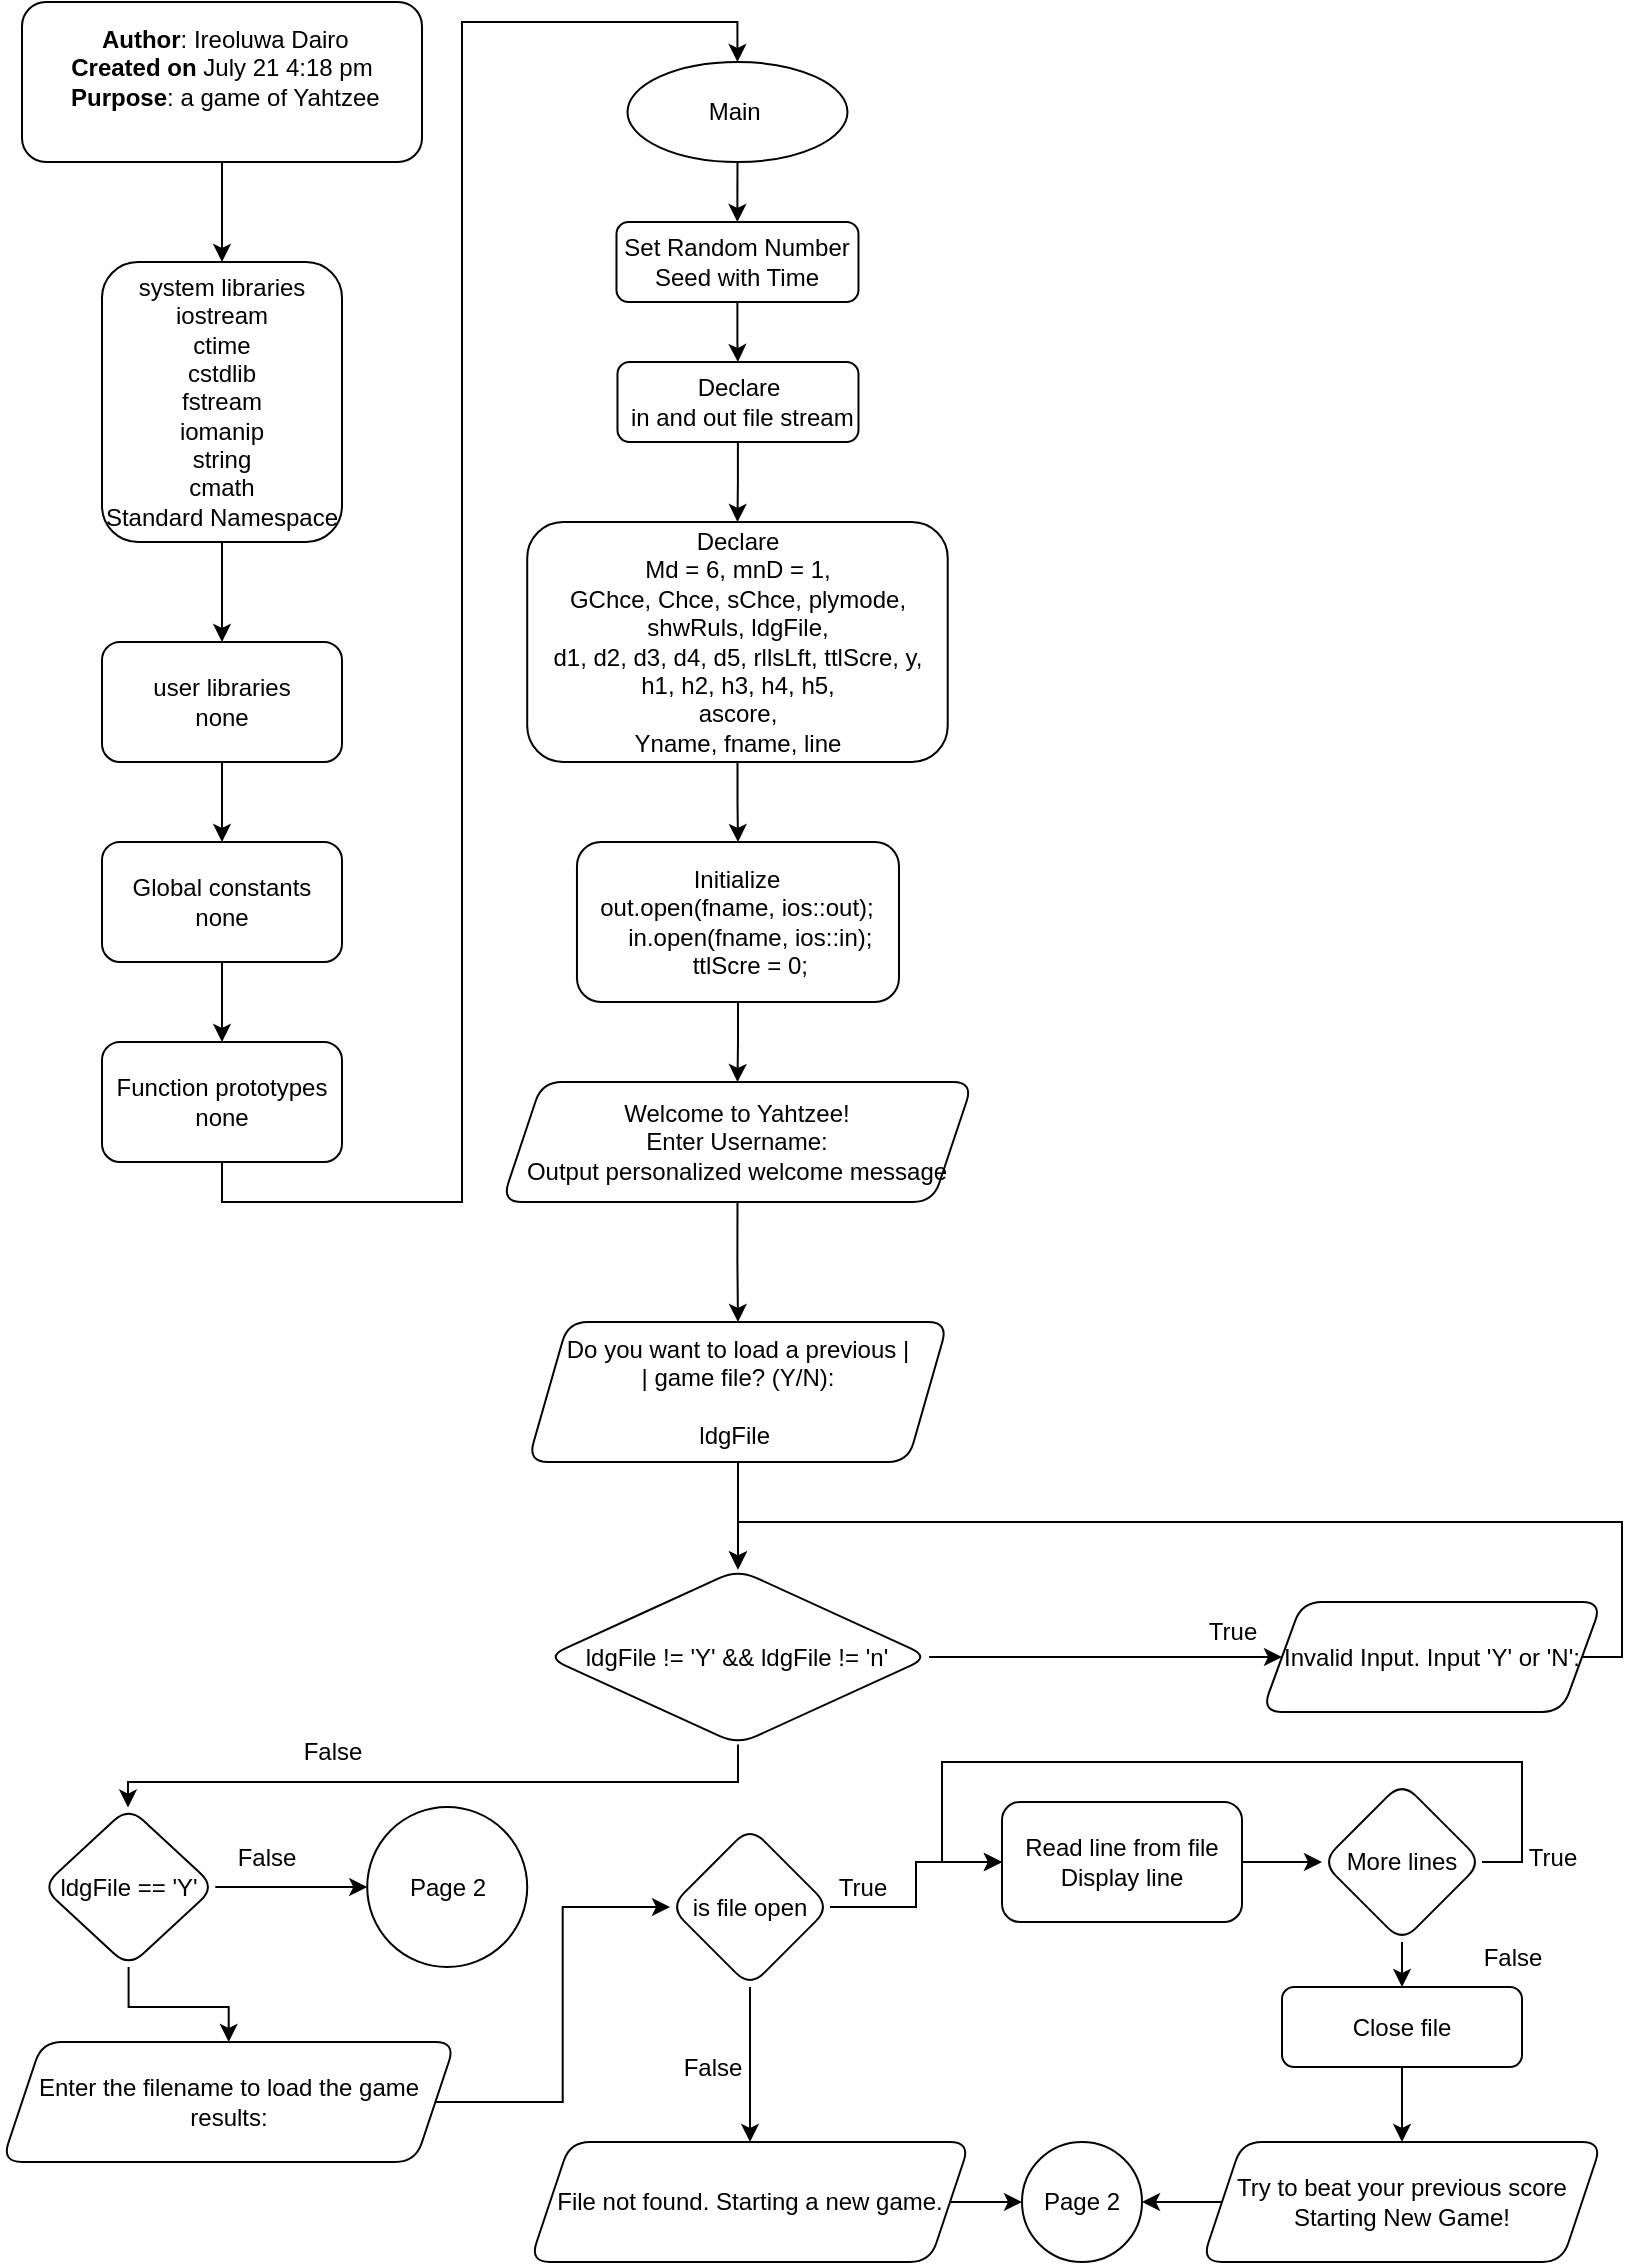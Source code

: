 <mxfile version="24.7.1" type="device" pages="6">
  <diagram name="Page-1" id="sSu1KrXqH4oslk-i0rEA">
    <mxGraphModel dx="1050" dy="541" grid="1" gridSize="10" guides="1" tooltips="1" connect="1" arrows="1" fold="1" page="1" pageScale="1" pageWidth="827" pageHeight="1169" math="0" shadow="0">
      <root>
        <mxCell id="0" />
        <mxCell id="1" parent="0" />
        <mxCell id="E2Us5H4zCGEMR0FaRFGH-1" value="" style="edgeStyle=orthogonalEdgeStyle;rounded=0;orthogonalLoop=1;jettySize=auto;html=1;" edge="1" parent="1" source="E2Us5H4zCGEMR0FaRFGH-2" target="E2Us5H4zCGEMR0FaRFGH-4">
          <mxGeometry relative="1" as="geometry" />
        </mxCell>
        <mxCell id="E2Us5H4zCGEMR0FaRFGH-2" value="system libraries&lt;div&gt;iostream&lt;/div&gt;&lt;div&gt;&lt;span style=&quot;background-color: initial;&quot;&gt;ctime&lt;/span&gt;&lt;/div&gt;&lt;div&gt;cstdlib&lt;br&gt;&lt;/div&gt;&lt;div&gt;fstream&lt;br&gt;&lt;/div&gt;&lt;div&gt;iomanip&lt;/div&gt;&lt;div&gt;string&lt;br&gt;&lt;/div&gt;&lt;div&gt;cmath&lt;br&gt;&lt;/div&gt;&lt;div&gt;Standard Namespace&lt;/div&gt;" style="rounded=1;whiteSpace=wrap;html=1;" vertex="1" parent="1">
          <mxGeometry x="50" y="150" width="120" height="140" as="geometry" />
        </mxCell>
        <mxCell id="E2Us5H4zCGEMR0FaRFGH-3" value="" style="edgeStyle=orthogonalEdgeStyle;rounded=0;orthogonalLoop=1;jettySize=auto;html=1;" edge="1" parent="1" source="E2Us5H4zCGEMR0FaRFGH-4" target="E2Us5H4zCGEMR0FaRFGH-6">
          <mxGeometry relative="1" as="geometry" />
        </mxCell>
        <mxCell id="E2Us5H4zCGEMR0FaRFGH-4" value="user libraries&lt;div&gt;none&lt;/div&gt;" style="whiteSpace=wrap;html=1;rounded=1;" vertex="1" parent="1">
          <mxGeometry x="50" y="340" width="120" height="60" as="geometry" />
        </mxCell>
        <mxCell id="E2Us5H4zCGEMR0FaRFGH-5" value="" style="edgeStyle=orthogonalEdgeStyle;rounded=0;orthogonalLoop=1;jettySize=auto;html=1;" edge="1" parent="1" source="E2Us5H4zCGEMR0FaRFGH-6" target="E2Us5H4zCGEMR0FaRFGH-7">
          <mxGeometry relative="1" as="geometry" />
        </mxCell>
        <mxCell id="E2Us5H4zCGEMR0FaRFGH-6" value="Global constants&lt;div&gt;none&lt;/div&gt;" style="whiteSpace=wrap;html=1;rounded=1;" vertex="1" parent="1">
          <mxGeometry x="50" y="440" width="120" height="60" as="geometry" />
        </mxCell>
        <mxCell id="E2Us5H4zCGEMR0FaRFGH-11" style="edgeStyle=orthogonalEdgeStyle;rounded=0;orthogonalLoop=1;jettySize=auto;html=1;exitX=0.5;exitY=1;exitDx=0;exitDy=0;entryX=0.5;entryY=0;entryDx=0;entryDy=0;" edge="1" parent="1" source="E2Us5H4zCGEMR0FaRFGH-7" target="E2Us5H4zCGEMR0FaRFGH-10">
          <mxGeometry relative="1" as="geometry">
            <Array as="points">
              <mxPoint x="110" y="620" />
              <mxPoint x="230" y="620" />
              <mxPoint x="230" y="30" />
              <mxPoint x="368" y="30" />
            </Array>
          </mxGeometry>
        </mxCell>
        <mxCell id="E2Us5H4zCGEMR0FaRFGH-7" value="Function prototypes&lt;div&gt;none&lt;/div&gt;" style="whiteSpace=wrap;html=1;rounded=1;" vertex="1" parent="1">
          <mxGeometry x="50" y="540" width="120" height="60" as="geometry" />
        </mxCell>
        <mxCell id="E2Us5H4zCGEMR0FaRFGH-8" style="edgeStyle=orthogonalEdgeStyle;rounded=0;orthogonalLoop=1;jettySize=auto;html=1;exitX=0.5;exitY=1;exitDx=0;exitDy=0;entryX=0.5;entryY=0;entryDx=0;entryDy=0;" edge="1" parent="1" source="E2Us5H4zCGEMR0FaRFGH-9" target="E2Us5H4zCGEMR0FaRFGH-2">
          <mxGeometry relative="1" as="geometry" />
        </mxCell>
        <UserObject label="&lt;b&gt;&amp;nbsp;Author&lt;/b&gt;: Ireoluwa Dairo&lt;br&gt;&lt;b&gt;Created on &lt;/b&gt;July 21 4:18 pm&lt;br&gt;&lt;b&gt;&amp;nbsp;Purpose&lt;/b&gt;:&amp;nbsp;a game of Yahtzee&lt;div&gt;&lt;br&gt;&lt;/div&gt;" link="/* &#xa; * File:   main.cpp&#xa; * Author: Ireoluwa Dairo&#xa; * Created on January 15 4:18 pm&#xa; * Purpose:  Cross one-side or the other&#xa; */" id="E2Us5H4zCGEMR0FaRFGH-9">
          <mxCell style="whiteSpace=wrap;html=1;rounded=1;" vertex="1" parent="1">
            <mxGeometry x="10" y="20" width="200" height="80" as="geometry" />
          </mxCell>
        </UserObject>
        <mxCell id="E2Us5H4zCGEMR0FaRFGH-13" value="" style="edgeStyle=orthogonalEdgeStyle;rounded=0;orthogonalLoop=1;jettySize=auto;html=1;" edge="1" parent="1" source="E2Us5H4zCGEMR0FaRFGH-10" target="E2Us5H4zCGEMR0FaRFGH-12">
          <mxGeometry relative="1" as="geometry" />
        </mxCell>
        <mxCell id="E2Us5H4zCGEMR0FaRFGH-10" value="Main&amp;nbsp;" style="ellipse;whiteSpace=wrap;html=1;" vertex="1" parent="1">
          <mxGeometry x="312.74" y="50" width="110" height="50" as="geometry" />
        </mxCell>
        <mxCell id="E2Us5H4zCGEMR0FaRFGH-15" value="" style="edgeStyle=orthogonalEdgeStyle;rounded=0;orthogonalLoop=1;jettySize=auto;html=1;" edge="1" parent="1" source="E2Us5H4zCGEMR0FaRFGH-12" target="E2Us5H4zCGEMR0FaRFGH-14">
          <mxGeometry relative="1" as="geometry" />
        </mxCell>
        <mxCell id="E2Us5H4zCGEMR0FaRFGH-12" value="Set Random Number Seed with Time" style="whiteSpace=wrap;html=1;rounded=1;" vertex="1" parent="1">
          <mxGeometry x="307.24" y="130" width="121" height="40" as="geometry" />
        </mxCell>
        <mxCell id="E2Us5H4zCGEMR0FaRFGH-17" value="" style="edgeStyle=orthogonalEdgeStyle;rounded=0;orthogonalLoop=1;jettySize=auto;html=1;" edge="1" parent="1" source="E2Us5H4zCGEMR0FaRFGH-14" target="E2Us5H4zCGEMR0FaRFGH-16">
          <mxGeometry relative="1" as="geometry" />
        </mxCell>
        <mxCell id="E2Us5H4zCGEMR0FaRFGH-14" value="Declare&lt;div&gt;&amp;nbsp;in and out file stream&lt;/div&gt;" style="whiteSpace=wrap;html=1;rounded=1;" vertex="1" parent="1">
          <mxGeometry x="307.74" y="200" width="120.5" height="40" as="geometry" />
        </mxCell>
        <mxCell id="E2Us5H4zCGEMR0FaRFGH-19" value="" style="edgeStyle=orthogonalEdgeStyle;rounded=0;orthogonalLoop=1;jettySize=auto;html=1;" edge="1" parent="1" source="E2Us5H4zCGEMR0FaRFGH-16" target="E2Us5H4zCGEMR0FaRFGH-18">
          <mxGeometry relative="1" as="geometry" />
        </mxCell>
        <mxCell id="E2Us5H4zCGEMR0FaRFGH-16" value="Declare&lt;div&gt;Md = 6, mnD = 1,&lt;br&gt;&lt;/div&gt;&lt;div&gt;GChce, Chce, sChce, plymode, shwRuls, ldgFile,&lt;br&gt;&lt;/div&gt;&lt;div&gt;d1, d2, d3, d4, d5, rllsLft, ttlScre, y,&lt;br&gt;&lt;/div&gt;&lt;div&gt;h1, h2, h3, h4, h5,&lt;br&gt;&lt;/div&gt;&lt;div&gt;ascore,&lt;br&gt;&lt;/div&gt;&lt;div&gt;Yname, fname, line&lt;br&gt;&lt;/div&gt;" style="whiteSpace=wrap;html=1;rounded=1;" vertex="1" parent="1">
          <mxGeometry x="262.61" y="280" width="210.25" height="120" as="geometry" />
        </mxCell>
        <mxCell id="E2Us5H4zCGEMR0FaRFGH-21" value="" style="edgeStyle=orthogonalEdgeStyle;rounded=0;orthogonalLoop=1;jettySize=auto;html=1;" edge="1" parent="1" source="E2Us5H4zCGEMR0FaRFGH-18" target="E2Us5H4zCGEMR0FaRFGH-20">
          <mxGeometry relative="1" as="geometry" />
        </mxCell>
        <mxCell id="E2Us5H4zCGEMR0FaRFGH-18" value="Initialize&lt;div&gt;&lt;div&gt;out.open(fname, ios::out);&lt;/div&gt;&lt;div&gt;&amp;nbsp; &amp;nbsp; in.open(fname, ios::in);&lt;/div&gt;&lt;div&gt;&amp;nbsp; &amp;nbsp; ttlScre = 0;&lt;/div&gt;&lt;/div&gt;" style="whiteSpace=wrap;html=1;rounded=1;" vertex="1" parent="1">
          <mxGeometry x="287.48" y="440" width="161.01" height="80" as="geometry" />
        </mxCell>
        <mxCell id="E2Us5H4zCGEMR0FaRFGH-64" style="edgeStyle=orthogonalEdgeStyle;rounded=0;orthogonalLoop=1;jettySize=auto;html=1;exitX=0.5;exitY=1;exitDx=0;exitDy=0;entryX=0.5;entryY=0;entryDx=0;entryDy=0;" edge="1" parent="1" source="E2Us5H4zCGEMR0FaRFGH-20" target="E2Us5H4zCGEMR0FaRFGH-22">
          <mxGeometry relative="1" as="geometry" />
        </mxCell>
        <mxCell id="E2Us5H4zCGEMR0FaRFGH-20" value="&lt;div&gt;Welcome to Yahtzee!&lt;br&gt;&lt;/div&gt;&lt;div&gt;Enter Username:&lt;br&gt;&lt;/div&gt;&lt;div&gt;Output personalized welcome message&lt;br&gt;&lt;/div&gt;" style="shape=parallelogram;perimeter=parallelogramPerimeter;whiteSpace=wrap;html=1;fixedSize=1;rounded=1;" vertex="1" parent="1">
          <mxGeometry x="250" y="560" width="235.49" height="60" as="geometry" />
        </mxCell>
        <mxCell id="E2Us5H4zCGEMR0FaRFGH-65" style="edgeStyle=orthogonalEdgeStyle;rounded=0;orthogonalLoop=1;jettySize=auto;html=1;exitX=0.5;exitY=1;exitDx=0;exitDy=0;entryX=0.5;entryY=0;entryDx=0;entryDy=0;" edge="1" parent="1" source="E2Us5H4zCGEMR0FaRFGH-22" target="E2Us5H4zCGEMR0FaRFGH-24">
          <mxGeometry relative="1" as="geometry" />
        </mxCell>
        <mxCell id="E2Us5H4zCGEMR0FaRFGH-22" value="Do you want to load a previous        |&lt;br&gt;| game file? (Y/N):&lt;div&gt;&lt;br&gt;ldgFile&amp;nbsp;&lt;br&gt;&lt;/div&gt;" style="shape=parallelogram;perimeter=parallelogramPerimeter;whiteSpace=wrap;html=1;fixedSize=1;rounded=1;" vertex="1" parent="1">
          <mxGeometry x="262.99" y="680" width="210" height="70" as="geometry" />
        </mxCell>
        <mxCell id="E2Us5H4zCGEMR0FaRFGH-50" value="" style="edgeStyle=orthogonalEdgeStyle;rounded=0;orthogonalLoop=1;jettySize=auto;html=1;" edge="1" parent="1" source="E2Us5H4zCGEMR0FaRFGH-24" target="E2Us5H4zCGEMR0FaRFGH-49">
          <mxGeometry relative="1" as="geometry" />
        </mxCell>
        <mxCell id="E2Us5H4zCGEMR0FaRFGH-70" style="edgeStyle=orthogonalEdgeStyle;rounded=0;orthogonalLoop=1;jettySize=auto;html=1;exitX=0.5;exitY=1;exitDx=0;exitDy=0;" edge="1" parent="1" source="E2Us5H4zCGEMR0FaRFGH-24" target="E2Us5H4zCGEMR0FaRFGH-58">
          <mxGeometry relative="1" as="geometry">
            <Array as="points">
              <mxPoint x="368" y="910" />
              <mxPoint x="63" y="910" />
            </Array>
          </mxGeometry>
        </mxCell>
        <mxCell id="E2Us5H4zCGEMR0FaRFGH-24" value="ldgFile != &#39;Y&#39; &amp;amp;&amp;amp; ldgFile != &#39;n&#39;" style="rhombus;whiteSpace=wrap;html=1;rounded=1;" vertex="1" parent="1">
          <mxGeometry x="272.3" y="803.75" width="191.38" height="87.5" as="geometry" />
        </mxCell>
        <mxCell id="E2Us5H4zCGEMR0FaRFGH-44" value="True" style="text;html=1;align=center;verticalAlign=middle;resizable=0;points=[];autosize=1;strokeColor=none;fillColor=none;" vertex="1" parent="1">
          <mxGeometry x="590" y="820" width="50" height="30" as="geometry" />
        </mxCell>
        <mxCell id="E2Us5H4zCGEMR0FaRFGH-66" style="edgeStyle=orthogonalEdgeStyle;rounded=0;orthogonalLoop=1;jettySize=auto;html=1;exitX=1;exitY=0.5;exitDx=0;exitDy=0;entryX=0.5;entryY=0;entryDx=0;entryDy=0;" edge="1" parent="1" source="E2Us5H4zCGEMR0FaRFGH-49" target="E2Us5H4zCGEMR0FaRFGH-24">
          <mxGeometry relative="1" as="geometry">
            <Array as="points">
              <mxPoint x="810" y="848" />
              <mxPoint x="810" y="780" />
              <mxPoint x="368" y="780" />
            </Array>
          </mxGeometry>
        </mxCell>
        <mxCell id="E2Us5H4zCGEMR0FaRFGH-49" value="Invalid Input. Input &#39;Y&#39; or &#39;N&#39;:" style="shape=parallelogram;perimeter=parallelogramPerimeter;whiteSpace=wrap;html=1;fixedSize=1;rounded=1;" vertex="1" parent="1">
          <mxGeometry x="630" y="820" width="170.01" height="55" as="geometry" />
        </mxCell>
        <mxCell id="E2Us5H4zCGEMR0FaRFGH-61" value="" style="edgeStyle=orthogonalEdgeStyle;rounded=0;orthogonalLoop=1;jettySize=auto;html=1;" edge="1" parent="1" source="E2Us5H4zCGEMR0FaRFGH-58" target="E2Us5H4zCGEMR0FaRFGH-60">
          <mxGeometry relative="1" as="geometry" />
        </mxCell>
        <mxCell id="E2Us5H4zCGEMR0FaRFGH-72" style="edgeStyle=orthogonalEdgeStyle;rounded=0;orthogonalLoop=1;jettySize=auto;html=1;exitX=1;exitY=0.5;exitDx=0;exitDy=0;" edge="1" parent="1" source="E2Us5H4zCGEMR0FaRFGH-58" target="E2Us5H4zCGEMR0FaRFGH-71">
          <mxGeometry relative="1" as="geometry" />
        </mxCell>
        <mxCell id="E2Us5H4zCGEMR0FaRFGH-58" value="ldgFile == &#39;Y&#39;" style="rhombus;whiteSpace=wrap;html=1;rounded=1;" vertex="1" parent="1">
          <mxGeometry x="20" y="922.5" width="86.63" height="80" as="geometry" />
        </mxCell>
        <mxCell id="E2Us5H4zCGEMR0FaRFGH-75" style="edgeStyle=orthogonalEdgeStyle;rounded=0;orthogonalLoop=1;jettySize=auto;html=1;exitX=1;exitY=0.5;exitDx=0;exitDy=0;entryX=0;entryY=0.5;entryDx=0;entryDy=0;" edge="1" parent="1" source="E2Us5H4zCGEMR0FaRFGH-60" target="E2Us5H4zCGEMR0FaRFGH-73">
          <mxGeometry relative="1" as="geometry" />
        </mxCell>
        <mxCell id="E2Us5H4zCGEMR0FaRFGH-60" value="Enter the filename to load the game results:" style="shape=parallelogram;perimeter=parallelogramPerimeter;whiteSpace=wrap;html=1;fixedSize=1;rounded=1;" vertex="1" parent="1">
          <mxGeometry y="1040" width="226.69" height="60" as="geometry" />
        </mxCell>
        <mxCell id="E2Us5H4zCGEMR0FaRFGH-52" value="False" style="text;html=1;align=center;verticalAlign=middle;resizable=0;points=[];autosize=1;strokeColor=none;fillColor=none;" vertex="1" parent="1">
          <mxGeometry x="140" y="880" width="50" height="30" as="geometry" />
        </mxCell>
        <mxCell id="E2Us5H4zCGEMR0FaRFGH-68" value="False" style="text;html=1;align=center;verticalAlign=middle;resizable=0;points=[];autosize=1;strokeColor=none;fillColor=none;" vertex="1" parent="1">
          <mxGeometry x="106.63" y="932.5" width="50" height="30" as="geometry" />
        </mxCell>
        <mxCell id="E2Us5H4zCGEMR0FaRFGH-71" value="Page 2" style="ellipse;whiteSpace=wrap;html=1;aspect=fixed;" vertex="1" parent="1">
          <mxGeometry x="182.61" y="922.5" width="80" height="80" as="geometry" />
        </mxCell>
        <mxCell id="E2Us5H4zCGEMR0FaRFGH-79" value="" style="edgeStyle=orthogonalEdgeStyle;rounded=0;orthogonalLoop=1;jettySize=auto;html=1;" edge="1" parent="1" source="E2Us5H4zCGEMR0FaRFGH-73" target="E2Us5H4zCGEMR0FaRFGH-78">
          <mxGeometry relative="1" as="geometry" />
        </mxCell>
        <mxCell id="E2Us5H4zCGEMR0FaRFGH-84" value="" style="edgeStyle=orthogonalEdgeStyle;rounded=0;orthogonalLoop=1;jettySize=auto;html=1;" edge="1" parent="1" source="E2Us5H4zCGEMR0FaRFGH-73" target="E2Us5H4zCGEMR0FaRFGH-83">
          <mxGeometry relative="1" as="geometry" />
        </mxCell>
        <mxCell id="E2Us5H4zCGEMR0FaRFGH-73" value="is file open" style="rhombus;whiteSpace=wrap;html=1;rounded=1;" vertex="1" parent="1">
          <mxGeometry x="334.005" y="932.5" width="80" height="80" as="geometry" />
        </mxCell>
        <mxCell id="E2Us5H4zCGEMR0FaRFGH-100" value="" style="edgeStyle=orthogonalEdgeStyle;rounded=0;orthogonalLoop=1;jettySize=auto;html=1;" edge="1" parent="1" source="E2Us5H4zCGEMR0FaRFGH-78" target="E2Us5H4zCGEMR0FaRFGH-98">
          <mxGeometry relative="1" as="geometry" />
        </mxCell>
        <mxCell id="E2Us5H4zCGEMR0FaRFGH-78" value="File not found. Starting a new game." style="shape=parallelogram;perimeter=parallelogramPerimeter;whiteSpace=wrap;html=1;fixedSize=1;rounded=1;" vertex="1" parent="1">
          <mxGeometry x="264.01" y="1090" width="220" height="60" as="geometry" />
        </mxCell>
        <mxCell id="E2Us5H4zCGEMR0FaRFGH-80" value="False" style="text;html=1;align=center;verticalAlign=middle;resizable=0;points=[];autosize=1;strokeColor=none;fillColor=none;" vertex="1" parent="1">
          <mxGeometry x="330" y="1038" width="50" height="30" as="geometry" />
        </mxCell>
        <mxCell id="E2Us5H4zCGEMR0FaRFGH-87" value="" style="edgeStyle=orthogonalEdgeStyle;rounded=0;orthogonalLoop=1;jettySize=auto;html=1;" edge="1" parent="1" source="E2Us5H4zCGEMR0FaRFGH-83" target="E2Us5H4zCGEMR0FaRFGH-86">
          <mxGeometry relative="1" as="geometry" />
        </mxCell>
        <mxCell id="E2Us5H4zCGEMR0FaRFGH-83" value="Read line from file&lt;div&gt;Display line&lt;/div&gt;" style="whiteSpace=wrap;html=1;rounded=1;" vertex="1" parent="1">
          <mxGeometry x="500.005" y="920" width="120" height="60" as="geometry" />
        </mxCell>
        <mxCell id="E2Us5H4zCGEMR0FaRFGH-85" value="True" style="text;html=1;align=center;verticalAlign=middle;resizable=0;points=[];autosize=1;strokeColor=none;fillColor=none;" vertex="1" parent="1">
          <mxGeometry x="405" y="948" width="50" height="30" as="geometry" />
        </mxCell>
        <mxCell id="E2Us5H4zCGEMR0FaRFGH-88" style="edgeStyle=orthogonalEdgeStyle;rounded=0;orthogonalLoop=1;jettySize=auto;html=1;exitX=1;exitY=0.5;exitDx=0;exitDy=0;entryX=0;entryY=0.5;entryDx=0;entryDy=0;" edge="1" parent="1" source="E2Us5H4zCGEMR0FaRFGH-86" target="E2Us5H4zCGEMR0FaRFGH-83">
          <mxGeometry relative="1" as="geometry">
            <Array as="points">
              <mxPoint x="760" y="950" />
              <mxPoint x="760" y="900" />
              <mxPoint x="470" y="900" />
              <mxPoint x="470" y="950" />
            </Array>
          </mxGeometry>
        </mxCell>
        <mxCell id="SSsTF5uQk71ekXXKJ_eu-1" style="edgeStyle=orthogonalEdgeStyle;rounded=0;orthogonalLoop=1;jettySize=auto;html=1;exitX=0.5;exitY=1;exitDx=0;exitDy=0;entryX=0.5;entryY=0;entryDx=0;entryDy=0;" edge="1" parent="1" source="E2Us5H4zCGEMR0FaRFGH-86" target="E2Us5H4zCGEMR0FaRFGH-94">
          <mxGeometry relative="1" as="geometry" />
        </mxCell>
        <mxCell id="E2Us5H4zCGEMR0FaRFGH-86" value="More lines" style="rhombus;whiteSpace=wrap;html=1;rounded=1;" vertex="1" parent="1">
          <mxGeometry x="660.005" y="910" width="80" height="80" as="geometry" />
        </mxCell>
        <mxCell id="E2Us5H4zCGEMR0FaRFGH-89" value="True" style="text;html=1;align=center;verticalAlign=middle;resizable=0;points=[];autosize=1;strokeColor=none;fillColor=none;" vertex="1" parent="1">
          <mxGeometry x="750.01" y="932.5" width="50" height="30" as="geometry" />
        </mxCell>
        <mxCell id="E2Us5H4zCGEMR0FaRFGH-99" value="" style="edgeStyle=orthogonalEdgeStyle;rounded=0;orthogonalLoop=1;jettySize=auto;html=1;" edge="1" parent="1" source="E2Us5H4zCGEMR0FaRFGH-90" target="E2Us5H4zCGEMR0FaRFGH-98">
          <mxGeometry relative="1" as="geometry" />
        </mxCell>
        <mxCell id="E2Us5H4zCGEMR0FaRFGH-90" value="Try to beat your previous score&lt;div&gt;Starting New Game!&lt;br&gt;&lt;/div&gt;" style="shape=parallelogram;perimeter=parallelogramPerimeter;whiteSpace=wrap;html=1;fixedSize=1;rounded=1;" vertex="1" parent="1">
          <mxGeometry x="600" y="1090" width="200" height="60" as="geometry" />
        </mxCell>
        <mxCell id="E2Us5H4zCGEMR0FaRFGH-92" value="False" style="text;html=1;align=center;verticalAlign=middle;resizable=0;points=[];autosize=1;strokeColor=none;fillColor=none;" vertex="1" parent="1">
          <mxGeometry x="730" y="982.5" width="50" height="30" as="geometry" />
        </mxCell>
        <mxCell id="SSsTF5uQk71ekXXKJ_eu-2" value="" style="edgeStyle=orthogonalEdgeStyle;rounded=0;orthogonalLoop=1;jettySize=auto;html=1;" edge="1" parent="1" source="E2Us5H4zCGEMR0FaRFGH-94" target="E2Us5H4zCGEMR0FaRFGH-90">
          <mxGeometry relative="1" as="geometry" />
        </mxCell>
        <mxCell id="E2Us5H4zCGEMR0FaRFGH-94" value="Close file" style="rounded=1;whiteSpace=wrap;html=1;" vertex="1" parent="1">
          <mxGeometry x="640.01" y="1012.5" width="120" height="40" as="geometry" />
        </mxCell>
        <mxCell id="E2Us5H4zCGEMR0FaRFGH-98" value="Page 2" style="ellipse;whiteSpace=wrap;html=1;aspect=fixed;" vertex="1" parent="1">
          <mxGeometry x="510" y="1090" width="60" height="60" as="geometry" />
        </mxCell>
      </root>
    </mxGraphModel>
  </diagram>
  <diagram id="X5kqxt0O3EUeIksNnFjf" name="Page-2">
    <mxGraphModel dx="1050" dy="541" grid="1" gridSize="10" guides="1" tooltips="1" connect="1" arrows="1" fold="1" page="1" pageScale="1" pageWidth="827" pageHeight="1169" math="0" shadow="0">
      <root>
        <mxCell id="0" />
        <mxCell id="1" parent="0" />
        <mxCell id="aH6O509aGqBFIq5ef6Lm-3" value="" style="edgeStyle=orthogonalEdgeStyle;rounded=0;orthogonalLoop=1;jettySize=auto;html=1;" edge="1" parent="1" source="aH6O509aGqBFIq5ef6Lm-1" target="aH6O509aGqBFIq5ef6Lm-2">
          <mxGeometry relative="1" as="geometry" />
        </mxCell>
        <mxCell id="aH6O509aGqBFIq5ef6Lm-1" value="Page 2" style="ellipse;whiteSpace=wrap;html=1;aspect=fixed;" vertex="1" parent="1">
          <mxGeometry x="124" y="10" width="80" height="80" as="geometry" />
        </mxCell>
        <mxCell id="aH6O509aGqBFIq5ef6Lm-5" value="" style="edgeStyle=orthogonalEdgeStyle;rounded=0;orthogonalLoop=1;jettySize=auto;html=1;" edge="1" parent="1" source="aH6O509aGqBFIq5ef6Lm-2" target="aH6O509aGqBFIq5ef6Lm-4">
          <mxGeometry relative="1" as="geometry" />
        </mxCell>
        <mxCell id="aH6O509aGqBFIq5ef6Lm-2" value="Do you want to use your username as part of the filename? (Y/N):&lt;div&gt;schce&lt;/div&gt;" style="shape=parallelogram;perimeter=parallelogramPerimeter;whiteSpace=wrap;html=1;fixedSize=1;" vertex="1" parent="1">
          <mxGeometry x="14" y="140" width="300" height="60" as="geometry" />
        </mxCell>
        <mxCell id="aH6O509aGqBFIq5ef6Lm-7" value="" style="edgeStyle=orthogonalEdgeStyle;rounded=0;orthogonalLoop=1;jettySize=auto;html=1;" edge="1" parent="1" source="aH6O509aGqBFIq5ef6Lm-4" target="aH6O509aGqBFIq5ef6Lm-6">
          <mxGeometry relative="1" as="geometry" />
        </mxCell>
        <mxCell id="aH6O509aGqBFIq5ef6Lm-11" value="" style="edgeStyle=orthogonalEdgeStyle;rounded=0;orthogonalLoop=1;jettySize=auto;html=1;" edge="1" parent="1" source="aH6O509aGqBFIq5ef6Lm-4" target="aH6O509aGqBFIq5ef6Lm-10">
          <mxGeometry relative="1" as="geometry" />
        </mxCell>
        <mxCell id="aH6O509aGqBFIq5ef6Lm-4" value="sChce != &#39;y&#39; &amp;&amp; sChce != &#39;n&#39;" style="rhombus;whiteSpace=wrap;html=1;" vertex="1" parent="1">
          <mxGeometry x="109" y="250" width="110" height="80" as="geometry" />
        </mxCell>
        <mxCell id="aH6O509aGqBFIq5ef6Lm-8" style="edgeStyle=orthogonalEdgeStyle;rounded=0;orthogonalLoop=1;jettySize=auto;html=1;exitX=1;exitY=0.5;exitDx=0;exitDy=0;entryX=0.5;entryY=0;entryDx=0;entryDy=0;" edge="1" parent="1" source="aH6O509aGqBFIq5ef6Lm-6" target="aH6O509aGqBFIq5ef6Lm-4">
          <mxGeometry relative="1" as="geometry">
            <Array as="points">
              <mxPoint x="504" y="290" />
              <mxPoint x="504" y="230" />
              <mxPoint x="164" y="230" />
            </Array>
          </mxGeometry>
        </mxCell>
        <mxCell id="aH6O509aGqBFIq5ef6Lm-6" value="Invalid Input. Input &#39;Y&#39; or &#39;N&#39;:&lt;div&gt;sChce&lt;br&gt;&lt;/div&gt;" style="shape=parallelogram;perimeter=parallelogramPerimeter;whiteSpace=wrap;html=1;fixedSize=1;" vertex="1" parent="1">
          <mxGeometry x="280" y="260" width="200" height="60" as="geometry" />
        </mxCell>
        <mxCell id="aH6O509aGqBFIq5ef6Lm-9" value="True" style="text;html=1;align=center;verticalAlign=middle;resizable=0;points=[];autosize=1;strokeColor=none;fillColor=none;" vertex="1" parent="1">
          <mxGeometry x="219" y="268" width="50" height="30" as="geometry" />
        </mxCell>
        <mxCell id="aH6O509aGqBFIq5ef6Lm-14" value="" style="edgeStyle=orthogonalEdgeStyle;rounded=0;orthogonalLoop=1;jettySize=auto;html=1;" edge="1" parent="1" source="aH6O509aGqBFIq5ef6Lm-10" target="aH6O509aGqBFIq5ef6Lm-13">
          <mxGeometry relative="1" as="geometry" />
        </mxCell>
        <mxCell id="aH6O509aGqBFIq5ef6Lm-17" value="" style="edgeStyle=orthogonalEdgeStyle;rounded=0;orthogonalLoop=1;jettySize=auto;html=1;" edge="1" parent="1" source="aH6O509aGqBFIq5ef6Lm-10" target="aH6O509aGqBFIq5ef6Lm-16">
          <mxGeometry relative="1" as="geometry" />
        </mxCell>
        <mxCell id="aH6O509aGqBFIq5ef6Lm-10" value="sChce == &#39;Y&#39;" style="rhombus;whiteSpace=wrap;html=1;" vertex="1" parent="1">
          <mxGeometry x="124" y="360" width="80" height="80" as="geometry" />
        </mxCell>
        <mxCell id="aH6O509aGqBFIq5ef6Lm-12" value="False" style="text;html=1;align=center;verticalAlign=middle;resizable=0;points=[];autosize=1;strokeColor=none;fillColor=none;" vertex="1" parent="1">
          <mxGeometry x="109" y="328" width="50" height="30" as="geometry" />
        </mxCell>
        <mxCell id="fiwcKc9CcjBB7KLN1js1-1" style="edgeStyle=orthogonalEdgeStyle;rounded=0;orthogonalLoop=1;jettySize=auto;html=1;exitX=0.5;exitY=1;exitDx=0;exitDy=0;entryX=0.5;entryY=0;entryDx=0;entryDy=0;" edge="1" parent="1" source="aH6O509aGqBFIq5ef6Lm-13" target="aH6O509aGqBFIq5ef6Lm-19">
          <mxGeometry relative="1" as="geometry">
            <Array as="points">
              <mxPoint x="374" y="530" />
              <mxPoint x="164" y="530" />
            </Array>
          </mxGeometry>
        </mxCell>
        <mxCell id="aH6O509aGqBFIq5ef6Lm-13" value="Enter the filename to save the game results:&lt;div&gt;fname&lt;/div&gt;" style="shape=parallelogram;perimeter=parallelogramPerimeter;whiteSpace=wrap;html=1;fixedSize=1;" vertex="1" parent="1">
          <mxGeometry x="244" y="375" width="260" height="50" as="geometry" />
        </mxCell>
        <mxCell id="aH6O509aGqBFIq5ef6Lm-15" value="False" style="text;html=1;align=center;verticalAlign=middle;resizable=0;points=[];autosize=1;strokeColor=none;fillColor=none;" vertex="1" parent="1">
          <mxGeometry x="194" y="378" width="50" height="30" as="geometry" />
        </mxCell>
        <mxCell id="fiwcKc9CcjBB7KLN1js1-2" style="edgeStyle=orthogonalEdgeStyle;rounded=0;orthogonalLoop=1;jettySize=auto;html=1;exitX=0.5;exitY=1;exitDx=0;exitDy=0;" edge="1" parent="1" source="aH6O509aGqBFIq5ef6Lm-16" target="aH6O509aGqBFIq5ef6Lm-19">
          <mxGeometry relative="1" as="geometry" />
        </mxCell>
        <mxCell id="aH6O509aGqBFIq5ef6Lm-16" value="personalized file name" style="shape=parallelogram;perimeter=parallelogramPerimeter;whiteSpace=wrap;html=1;fixedSize=1;" vertex="1" parent="1">
          <mxGeometry x="89" y="468" width="150" height="50" as="geometry" />
        </mxCell>
        <mxCell id="aH6O509aGqBFIq5ef6Lm-18" value="True" style="text;html=1;align=center;verticalAlign=middle;resizable=0;points=[];autosize=1;strokeColor=none;fillColor=none;" vertex="1" parent="1">
          <mxGeometry x="119" y="438" width="50" height="30" as="geometry" />
        </mxCell>
        <mxCell id="zueo9bGM49ngbUUIp1EX-2" value="" style="edgeStyle=orthogonalEdgeStyle;rounded=0;orthogonalLoop=1;jettySize=auto;html=1;" edge="1" parent="1" source="aH6O509aGqBFIq5ef6Lm-19" target="zueo9bGM49ngbUUIp1EX-1">
          <mxGeometry relative="1" as="geometry" />
        </mxCell>
        <mxCell id="fiwcKc9CcjBB7KLN1js1-5" style="edgeStyle=orthogonalEdgeStyle;rounded=0;orthogonalLoop=1;jettySize=auto;html=1;exitX=0.5;exitY=1;exitDx=0;exitDy=0;" edge="1" parent="1" source="aH6O509aGqBFIq5ef6Lm-19" target="fiwcKc9CcjBB7KLN1js1-3">
          <mxGeometry relative="1" as="geometry" />
        </mxCell>
        <mxCell id="aH6O509aGqBFIq5ef6Lm-19" value="is file open" style="rhombus;whiteSpace=wrap;html=1;" vertex="1" parent="1">
          <mxGeometry x="124" y="550" width="80" height="80" as="geometry" />
        </mxCell>
        <mxCell id="fiwcKc9CcjBB7KLN1js1-4" style="edgeStyle=orthogonalEdgeStyle;rounded=0;orthogonalLoop=1;jettySize=auto;html=1;exitX=0.5;exitY=1;exitDx=0;exitDy=0;entryX=1;entryY=0.5;entryDx=0;entryDy=0;" edge="1" parent="1" source="zueo9bGM49ngbUUIp1EX-1" target="fiwcKc9CcjBB7KLN1js1-3">
          <mxGeometry relative="1" as="geometry" />
        </mxCell>
        <mxCell id="zueo9bGM49ngbUUIp1EX-1" value="output to file&lt;div&gt;Welcome to Yahtzee!&lt;/div&gt;" style="whiteSpace=wrap;html=1;rounded=1;" vertex="1" parent="1">
          <mxGeometry x="269" y="562.5" width="120" height="55" as="geometry" />
        </mxCell>
        <mxCell id="zueo9bGM49ngbUUIp1EX-4" value="True" style="text;html=1;align=center;verticalAlign=middle;resizable=0;points=[];autosize=1;strokeColor=none;fillColor=none;" vertex="1" parent="1">
          <mxGeometry x="198" y="562.5" width="50" height="30" as="geometry" />
        </mxCell>
        <mxCell id="zueo9bGM49ngbUUIp1EX-11" value="" style="edgeStyle=orthogonalEdgeStyle;rounded=0;orthogonalLoop=1;jettySize=auto;html=1;" edge="1" parent="1" source="zueo9bGM49ngbUUIp1EX-6" target="zueo9bGM49ngbUUIp1EX-10">
          <mxGeometry relative="1" as="geometry" />
        </mxCell>
        <mxCell id="zueo9bGM49ngbUUIp1EX-6" value="Declare&lt;div&gt;int rnd = 1&lt;br&gt;&lt;/div&gt;" style="rounded=1;whiteSpace=wrap;html=1;" vertex="1" parent="1">
          <mxGeometry x="109" y="730" width="110" height="55" as="geometry" />
        </mxCell>
        <mxCell id="zueo9bGM49ngbUUIp1EX-13" value="" style="edgeStyle=orthogonalEdgeStyle;rounded=0;orthogonalLoop=1;jettySize=auto;html=1;" edge="1" parent="1" source="zueo9bGM49ngbUUIp1EX-10" target="zueo9bGM49ngbUUIp1EX-12">
          <mxGeometry relative="1" as="geometry" />
        </mxCell>
        <mxCell id="zueo9bGM49ngbUUIp1EX-20" value="" style="edgeStyle=orthogonalEdgeStyle;rounded=0;orthogonalLoop=1;jettySize=auto;html=1;" edge="1" parent="1" source="zueo9bGM49ngbUUIp1EX-10" target="zueo9bGM49ngbUUIp1EX-19">
          <mxGeometry relative="1" as="geometry" />
        </mxCell>
        <mxCell id="zueo9bGM49ngbUUIp1EX-10" value="rnd &lt;= 13" style="rhombus;whiteSpace=wrap;html=1;rounded=1;" vertex="1" parent="1">
          <mxGeometry x="124" y="842.5" width="80" height="80" as="geometry" />
        </mxCell>
        <mxCell id="zueo9bGM49ngbUUIp1EX-15" value="" style="edgeStyle=orthogonalEdgeStyle;rounded=0;orthogonalLoop=1;jettySize=auto;html=1;" edge="1" parent="1" source="zueo9bGM49ngbUUIp1EX-12" target="zueo9bGM49ngbUUIp1EX-14">
          <mxGeometry relative="1" as="geometry" />
        </mxCell>
        <mxCell id="zueo9bGM49ngbUUIp1EX-12" value="h1 = h2 = h3 = h4 = h5 = false&lt;div&gt;&amp;nbsp; rllsLft = 3;&lt;br&gt;&lt;/div&gt;" style="whiteSpace=wrap;html=1;rounded=1;" vertex="1" parent="1">
          <mxGeometry x="248" y="852.5" width="180" height="60" as="geometry" />
        </mxCell>
        <mxCell id="zueo9bGM49ngbUUIp1EX-17" value="" style="edgeStyle=orthogonalEdgeStyle;rounded=0;orthogonalLoop=1;jettySize=auto;html=1;" edge="1" parent="1" source="zueo9bGM49ngbUUIp1EX-14" target="zueo9bGM49ngbUUIp1EX-16">
          <mxGeometry relative="1" as="geometry" />
        </mxCell>
        <mxCell id="zueo9bGM49ngbUUIp1EX-14" value="Output&lt;div&gt;Round:&lt;br&gt;rnd&lt;/div&gt;" style="shape=parallelogram;perimeter=parallelogramPerimeter;whiteSpace=wrap;html=1;fixedSize=1;rounded=1;" vertex="1" parent="1">
          <mxGeometry x="454" y="852.5" width="120" height="60" as="geometry" />
        </mxCell>
        <mxCell id="vDpmkz_mHwux_T74L3Aw-12" value="" style="edgeStyle=orthogonalEdgeStyle;rounded=0;orthogonalLoop=1;jettySize=auto;html=1;" edge="1" parent="1" source="zueo9bGM49ngbUUIp1EX-16" target="vDpmkz_mHwux_T74L3Aw-11">
          <mxGeometry relative="1" as="geometry" />
        </mxCell>
        <mxCell id="zueo9bGM49ngbUUIp1EX-16" value="Output to file&lt;div&gt;Round&lt;br&gt;&lt;/div&gt;&lt;div&gt;rnd&lt;/div&gt;" style="whiteSpace=wrap;html=1;rounded=1;" vertex="1" parent="1">
          <mxGeometry x="604" y="852.5" width="120" height="60" as="geometry" />
        </mxCell>
        <mxCell id="zueo9bGM49ngbUUIp1EX-18" value="True" style="text;html=1;align=center;verticalAlign=middle;resizable=0;points=[];autosize=1;strokeColor=none;fillColor=none;" vertex="1" parent="1">
          <mxGeometry x="194" y="852.5" width="50" height="30" as="geometry" />
        </mxCell>
        <mxCell id="vDpmkz_mHwux_T74L3Aw-4" style="edgeStyle=orthogonalEdgeStyle;rounded=0;orthogonalLoop=1;jettySize=auto;html=1;exitX=0.5;exitY=1;exitDx=0;exitDy=0;entryX=0;entryY=0.5;entryDx=0;entryDy=0;" edge="1" parent="1" source="zueo9bGM49ngbUUIp1EX-19" target="vDpmkz_mHwux_T74L3Aw-1">
          <mxGeometry relative="1" as="geometry" />
        </mxCell>
        <mxCell id="zueo9bGM49ngbUUIp1EX-19" value="close file" style="rounded=1;whiteSpace=wrap;html=1;" vertex="1" parent="1">
          <mxGeometry x="104" y="1012.5" width="120" height="60" as="geometry" />
        </mxCell>
        <mxCell id="zueo9bGM49ngbUUIp1EX-21" value="False" style="text;html=1;align=center;verticalAlign=middle;resizable=0;points=[];autosize=1;strokeColor=none;fillColor=none;" vertex="1" parent="1">
          <mxGeometry x="109" y="950" width="50" height="30" as="geometry" />
        </mxCell>
        <mxCell id="vDpmkz_mHwux_T74L3Aw-1" value="Return 0&lt;div&gt;Exit&lt;/div&gt;" style="ellipse;whiteSpace=wrap;html=1;" vertex="1" parent="1">
          <mxGeometry x="278" y="1110" width="120" height="50" as="geometry" />
        </mxCell>
        <mxCell id="vDpmkz_mHwux_T74L3Aw-10" style="edgeStyle=orthogonalEdgeStyle;rounded=0;orthogonalLoop=1;jettySize=auto;html=1;exitX=0;exitY=0.5;exitDx=0;exitDy=0;" edge="1" parent="1" source="vDpmkz_mHwux_T74L3Aw-5" target="zueo9bGM49ngbUUIp1EX-10">
          <mxGeometry relative="1" as="geometry">
            <Array as="points">
              <mxPoint x="454" y="800" />
              <mxPoint x="164" y="800" />
            </Array>
          </mxGeometry>
        </mxCell>
        <mxCell id="vDpmkz_mHwux_T74L3Aw-5" value="rnd++" style="whiteSpace=wrap;html=1;rounded=1;" vertex="1" parent="1">
          <mxGeometry x="454" y="770" width="120" height="60" as="geometry" />
        </mxCell>
        <mxCell id="vDpmkz_mHwux_T74L3Aw-13" style="edgeStyle=orthogonalEdgeStyle;rounded=0;orthogonalLoop=1;jettySize=auto;html=1;exitX=0;exitY=0.5;exitDx=0;exitDy=0;entryX=1;entryY=0.5;entryDx=0;entryDy=0;" edge="1" parent="1" source="vDpmkz_mHwux_T74L3Aw-11" target="vDpmkz_mHwux_T74L3Aw-5">
          <mxGeometry relative="1" as="geometry">
            <Array as="points">
              <mxPoint x="734" y="800" />
              <mxPoint x="574" y="800" />
            </Array>
          </mxGeometry>
        </mxCell>
        <mxCell id="vDpmkz_mHwux_T74L3Aw-11" value="Page 3" style="ellipse;whiteSpace=wrap;html=1;rounded=1;" vertex="1" parent="1">
          <mxGeometry x="734" y="760" width="80" height="80" as="geometry" />
        </mxCell>
        <mxCell id="fiwcKc9CcjBB7KLN1js1-6" style="edgeStyle=orthogonalEdgeStyle;rounded=0;orthogonalLoop=1;jettySize=auto;html=1;exitX=0.5;exitY=1;exitDx=0;exitDy=0;entryX=0.5;entryY=0;entryDx=0;entryDy=0;" edge="1" parent="1" source="fiwcKc9CcjBB7KLN1js1-3" target="zueo9bGM49ngbUUIp1EX-6">
          <mxGeometry relative="1" as="geometry" />
        </mxCell>
        <mxCell id="fiwcKc9CcjBB7KLN1js1-3" value="page 2 a" style="ellipse;whiteSpace=wrap;html=1;aspect=fixed;" vertex="1" parent="1">
          <mxGeometry x="139.5" y="660" width="49" height="49" as="geometry" />
        </mxCell>
      </root>
    </mxGraphModel>
  </diagram>
  <diagram id="pJ5sokQoMFDhl69T4Ssq" name="Page-3">
    <mxGraphModel dx="1000" dy="515" grid="1" gridSize="10" guides="1" tooltips="1" connect="1" arrows="1" fold="1" page="1" pageScale="1" pageWidth="827" pageHeight="1169" math="0" shadow="0">
      <root>
        <mxCell id="0" />
        <mxCell id="1" parent="0" />
        <mxCell id="gwLz31zvav2jxQddU1U8-3" value="" style="edgeStyle=orthogonalEdgeStyle;rounded=0;orthogonalLoop=1;jettySize=auto;html=1;" edge="1" parent="1" source="gwLz31zvav2jxQddU1U8-1" target="gwLz31zvav2jxQddU1U8-2">
          <mxGeometry relative="1" as="geometry" />
        </mxCell>
        <mxCell id="gwLz31zvav2jxQddU1U8-1" value="Page 3" style="ellipse;whiteSpace=wrap;html=1;aspect=fixed;" vertex="1" parent="1">
          <mxGeometry x="100" y="30" width="80" height="80" as="geometry" />
        </mxCell>
        <mxCell id="gwLz31zvav2jxQddU1U8-5" value="" style="edgeStyle=orthogonalEdgeStyle;rounded=0;orthogonalLoop=1;jettySize=auto;html=1;" edge="1" parent="1" source="gwLz31zvav2jxQddU1U8-2" target="gwLz31zvav2jxQddU1U8-4">
          <mxGeometry relative="1" as="geometry" />
        </mxCell>
        <mxCell id="gwLz31zvav2jxQddU1U8-2" value="Do you want to (R)oll, (H)old, or (Q)uit?&lt;div&gt;GChce&lt;br&gt;&lt;/div&gt;" style="rounded=1;whiteSpace=wrap;html=1;" vertex="1" parent="1">
          <mxGeometry x="80" y="150" width="120" height="60" as="geometry" />
        </mxCell>
        <mxCell id="gwLz31zvav2jxQddU1U8-7" value="" style="edgeStyle=orthogonalEdgeStyle;rounded=0;orthogonalLoop=1;jettySize=auto;html=1;" edge="1" parent="1" source="gwLz31zvav2jxQddU1U8-4" target="gwLz31zvav2jxQddU1U8-6">
          <mxGeometry relative="1" as="geometry" />
        </mxCell>
        <mxCell id="gwLz31zvav2jxQddU1U8-19" value="" style="edgeStyle=orthogonalEdgeStyle;rounded=0;orthogonalLoop=1;jettySize=auto;html=1;" edge="1" parent="1" source="gwLz31zvav2jxQddU1U8-4" target="gwLz31zvav2jxQddU1U8-18">
          <mxGeometry relative="1" as="geometry" />
        </mxCell>
        <mxCell id="gwLz31zvav2jxQddU1U8-4" value="GChce = R" style="rhombus;whiteSpace=wrap;html=1;rounded=1;" vertex="1" parent="1">
          <mxGeometry x="100" y="250" width="80" height="80" as="geometry" />
        </mxCell>
        <mxCell id="gwLz31zvav2jxQddU1U8-9" value="" style="edgeStyle=orthogonalEdgeStyle;rounded=0;orthogonalLoop=1;jettySize=auto;html=1;" edge="1" parent="1" source="gwLz31zvav2jxQddU1U8-6" target="gwLz31zvav2jxQddU1U8-8">
          <mxGeometry relative="1" as="geometry" />
        </mxCell>
        <mxCell id="gwLz31zvav2jxQddU1U8-21" value="" style="edgeStyle=orthogonalEdgeStyle;rounded=0;orthogonalLoop=1;jettySize=auto;html=1;" edge="1" parent="1" source="gwLz31zvav2jxQddU1U8-6" target="gwLz31zvav2jxQddU1U8-20">
          <mxGeometry relative="1" as="geometry" />
        </mxCell>
        <mxCell id="gwLz31zvav2jxQddU1U8-6" value="GChce =H" style="rhombus;whiteSpace=wrap;html=1;rounded=1;" vertex="1" parent="1">
          <mxGeometry x="100" y="370" width="80" height="80" as="geometry" />
        </mxCell>
        <mxCell id="gwLz31zvav2jxQddU1U8-13" value="" style="edgeStyle=orthogonalEdgeStyle;rounded=0;orthogonalLoop=1;jettySize=auto;html=1;" edge="1" parent="1" source="gwLz31zvav2jxQddU1U8-8" target="gwLz31zvav2jxQddU1U8-12">
          <mxGeometry relative="1" as="geometry" />
        </mxCell>
        <mxCell id="gwLz31zvav2jxQddU1U8-15" value="" style="edgeStyle=orthogonalEdgeStyle;rounded=0;orthogonalLoop=1;jettySize=auto;html=1;" edge="1" parent="1" source="gwLz31zvav2jxQddU1U8-8" target="gwLz31zvav2jxQddU1U8-14">
          <mxGeometry relative="1" as="geometry" />
        </mxCell>
        <mxCell id="gwLz31zvav2jxQddU1U8-8" value="GChce = Q" style="rhombus;whiteSpace=wrap;html=1;rounded=1;" vertex="1" parent="1">
          <mxGeometry x="100" y="490" width="80" height="80" as="geometry" />
        </mxCell>
        <mxCell id="aBdNVPRg0H4Cuy1YTmT--2" style="edgeStyle=orthogonalEdgeStyle;rounded=0;orthogonalLoop=1;jettySize=auto;html=1;exitX=1;exitY=0.5;exitDx=0;exitDy=0;entryX=0;entryY=0.5;entryDx=0;entryDy=0;" edge="1" parent="1" source="gwLz31zvav2jxQddU1U8-12" target="aBdNVPRg0H4Cuy1YTmT--1">
          <mxGeometry relative="1" as="geometry" />
        </mxCell>
        <mxCell id="gwLz31zvav2jxQddU1U8-12" value="Invalid Choice!" style="shape=parallelogram;perimeter=parallelogramPerimeter;whiteSpace=wrap;html=1;fixedSize=1;rounded=1;" vertex="1" parent="1">
          <mxGeometry x="80" y="620" width="120" height="60" as="geometry" />
        </mxCell>
        <mxCell id="gwLz31zvav2jxQddU1U8-17" value="" style="edgeStyle=orthogonalEdgeStyle;rounded=0;orthogonalLoop=1;jettySize=auto;html=1;" edge="1" parent="1" source="gwLz31zvav2jxQddU1U8-14" target="gwLz31zvav2jxQddU1U8-16">
          <mxGeometry relative="1" as="geometry" />
        </mxCell>
        <mxCell id="gwLz31zvav2jxQddU1U8-14" value="rnd = 13" style="whiteSpace=wrap;html=1;rounded=1;" vertex="1" parent="1">
          <mxGeometry x="240" y="500" width="120" height="60" as="geometry" />
        </mxCell>
        <mxCell id="aBdNVPRg0H4Cuy1YTmT--3" style="edgeStyle=orthogonalEdgeStyle;rounded=0;orthogonalLoop=1;jettySize=auto;html=1;exitX=0.5;exitY=1;exitDx=0;exitDy=0;entryX=1;entryY=0.5;entryDx=0;entryDy=0;" edge="1" parent="1" source="gwLz31zvav2jxQddU1U8-16" target="aBdNVPRg0H4Cuy1YTmT--1">
          <mxGeometry relative="1" as="geometry" />
        </mxCell>
        <mxCell id="gwLz31zvav2jxQddU1U8-16" value="you quit" style="shape=parallelogram;perimeter=parallelogramPerimeter;whiteSpace=wrap;html=1;fixedSize=1;rounded=1;" vertex="1" parent="1">
          <mxGeometry x="400" y="500" width="120" height="60" as="geometry" />
        </mxCell>
        <mxCell id="aBdNVPRg0H4Cuy1YTmT--5" style="edgeStyle=orthogonalEdgeStyle;rounded=0;orthogonalLoop=1;jettySize=auto;html=1;exitX=1;exitY=0.5;exitDx=0;exitDy=0;entryX=1;entryY=0.5;entryDx=0;entryDy=0;" edge="1" parent="1" source="gwLz31zvav2jxQddU1U8-18" target="aBdNVPRg0H4Cuy1YTmT--1">
          <mxGeometry relative="1" as="geometry">
            <Array as="points">
              <mxPoint x="560" y="290" />
              <mxPoint x="560" y="650" />
            </Array>
          </mxGeometry>
        </mxCell>
        <mxCell id="gwLz31zvav2jxQddU1U8-18" value="Page 4" style="ellipse;whiteSpace=wrap;html=1;rounded=1;" vertex="1" parent="1">
          <mxGeometry x="260" y="250" width="80" height="80" as="geometry" />
        </mxCell>
        <mxCell id="aBdNVPRg0H4Cuy1YTmT--4" style="edgeStyle=orthogonalEdgeStyle;rounded=0;orthogonalLoop=1;jettySize=auto;html=1;exitX=1;exitY=0.5;exitDx=0;exitDy=0;" edge="1" parent="1" source="gwLz31zvav2jxQddU1U8-20">
          <mxGeometry relative="1" as="geometry">
            <mxPoint x="400" y="650" as="targetPoint" />
            <Array as="points">
              <mxPoint x="560" y="410" />
              <mxPoint x="560" y="650" />
            </Array>
          </mxGeometry>
        </mxCell>
        <mxCell id="gwLz31zvav2jxQddU1U8-20" value="Page 5" style="ellipse;whiteSpace=wrap;html=1;rounded=1;" vertex="1" parent="1">
          <mxGeometry x="260" y="370" width="80" height="80" as="geometry" />
        </mxCell>
        <mxCell id="pGSYFhSKoY3wvdiXdbzs-15" value="" style="edgeStyle=orthogonalEdgeStyle;rounded=0;orthogonalLoop=1;jettySize=auto;html=1;" edge="1" parent="1" source="pGSYFhSKoY3wvdiXdbzs-1" target="pGSYFhSKoY3wvdiXdbzs-14">
          <mxGeometry relative="1" as="geometry" />
        </mxCell>
        <mxCell id="pGSYFhSKoY3wvdiXdbzs-1" value="rllsLft &amp;gt; 0 &amp;amp;&amp;amp; GChce != &#39;Q&#39;" style="rhombus;whiteSpace=wrap;html=1;rounded=1;" vertex="1" parent="1">
          <mxGeometry x="280" y="730" width="166" height="70" as="geometry" />
        </mxCell>
        <mxCell id="pGSYFhSKoY3wvdiXdbzs-10" value="True" style="text;html=1;align=center;verticalAlign=middle;resizable=0;points=[];autosize=1;strokeColor=none;fillColor=none;" vertex="1" parent="1">
          <mxGeometry x="175" y="508" width="50" height="30" as="geometry" />
        </mxCell>
        <mxCell id="pGSYFhSKoY3wvdiXdbzs-11" value="True" style="text;html=1;align=center;verticalAlign=middle;resizable=0;points=[];autosize=1;strokeColor=none;fillColor=none;" vertex="1" parent="1">
          <mxGeometry x="175" y="378" width="50" height="30" as="geometry" />
        </mxCell>
        <mxCell id="pGSYFhSKoY3wvdiXdbzs-12" value="True" style="text;html=1;align=center;verticalAlign=middle;resizable=0;points=[];autosize=1;strokeColor=none;fillColor=none;" vertex="1" parent="1">
          <mxGeometry x="185" y="258" width="50" height="30" as="geometry" />
        </mxCell>
        <mxCell id="pGSYFhSKoY3wvdiXdbzs-13" value="False" style="text;html=1;align=center;verticalAlign=middle;resizable=0;points=[];autosize=1;strokeColor=none;fillColor=none;" vertex="1" parent="1">
          <mxGeometry x="100" y="570" width="50" height="30" as="geometry" />
        </mxCell>
        <mxCell id="pGSYFhSKoY3wvdiXdbzs-17" value="" style="edgeStyle=orthogonalEdgeStyle;rounded=0;orthogonalLoop=1;jettySize=auto;html=1;" edge="1" parent="1" source="pGSYFhSKoY3wvdiXdbzs-14" target="pGSYFhSKoY3wvdiXdbzs-16">
          <mxGeometry relative="1" as="geometry" />
        </mxCell>
        <mxCell id="pGSYFhSKoY3wvdiXdbzs-14" value="display amount of rolls left" style="shape=parallelogram;perimeter=parallelogramPerimeter;whiteSpace=wrap;html=1;fixedSize=1;rounded=1;" vertex="1" parent="1">
          <mxGeometry x="279" y="840" width="167" height="65" as="geometry" />
        </mxCell>
        <mxCell id="pGSYFhSKoY3wvdiXdbzs-18" style="edgeStyle=orthogonalEdgeStyle;rounded=0;orthogonalLoop=1;jettySize=auto;html=1;exitX=1;exitY=0.5;exitDx=0;exitDy=0;entryX=0.5;entryY=0;entryDx=0;entryDy=0;" edge="1" parent="1" source="pGSYFhSKoY3wvdiXdbzs-16" target="gwLz31zvav2jxQddU1U8-2">
          <mxGeometry relative="1" as="geometry">
            <Array as="points">
              <mxPoint x="640" y="1006" />
              <mxPoint x="640" y="130" />
              <mxPoint x="140" y="130" />
            </Array>
          </mxGeometry>
        </mxCell>
        <mxCell id="pGSYFhSKoY3wvdiXdbzs-21" value="" style="edgeStyle=orthogonalEdgeStyle;rounded=0;orthogonalLoop=1;jettySize=auto;html=1;" edge="1" parent="1" source="pGSYFhSKoY3wvdiXdbzs-16" target="pGSYFhSKoY3wvdiXdbzs-20">
          <mxGeometry relative="1" as="geometry" />
        </mxCell>
        <mxCell id="pGSYFhSKoY3wvdiXdbzs-16" value="rllsLft &amp;gt; 0 &amp;amp;&amp;amp; GChce != &#39;Q&#39;&amp;nbsp;" style="rhombus;whiteSpace=wrap;html=1;rounded=1;" vertex="1" parent="1">
          <mxGeometry x="309.25" y="970" width="107.5" height="72.5" as="geometry" />
        </mxCell>
        <mxCell id="pGSYFhSKoY3wvdiXdbzs-19" value="True" style="text;html=1;align=center;verticalAlign=middle;resizable=0;points=[];autosize=1;strokeColor=none;fillColor=none;" vertex="1" parent="1">
          <mxGeometry x="425" y="978" width="50" height="30" as="geometry" />
        </mxCell>
        <mxCell id="pGSYFhSKoY3wvdiXdbzs-24" value="" style="edgeStyle=orthogonalEdgeStyle;rounded=0;orthogonalLoop=1;jettySize=auto;html=1;" edge="1" parent="1" source="pGSYFhSKoY3wvdiXdbzs-20" target="pGSYFhSKoY3wvdiXdbzs-23">
          <mxGeometry relative="1" as="geometry" />
        </mxCell>
        <mxCell id="pGSYFhSKoY3wvdiXdbzs-20" value="int rndScre = d1 + d2 + d3 + d4 + d5" style="whiteSpace=wrap;html=1;rounded=1;" vertex="1" parent="1">
          <mxGeometry x="249" y="1090" width="227" height="51.25" as="geometry" />
        </mxCell>
        <mxCell id="pGSYFhSKoY3wvdiXdbzs-22" value="False" style="text;html=1;align=center;verticalAlign=middle;resizable=0;points=[];autosize=1;strokeColor=none;fillColor=none;" vertex="1" parent="1">
          <mxGeometry x="310" y="1042.5" width="50" height="30" as="geometry" />
        </mxCell>
        <mxCell id="pGSYFhSKoY3wvdiXdbzs-26" value="" style="edgeStyle=orthogonalEdgeStyle;rounded=0;orthogonalLoop=1;jettySize=auto;html=1;" edge="1" parent="1" source="pGSYFhSKoY3wvdiXdbzs-23" target="pGSYFhSKoY3wvdiXdbzs-25">
          <mxGeometry relative="1" as="geometry" />
        </mxCell>
        <mxCell id="pGSYFhSKoY3wvdiXdbzs-23" value="ttlScre += rndScre" style="whiteSpace=wrap;html=1;rounded=1;" vertex="1" parent="1">
          <mxGeometry x="510" y="1087.81" width="100" height="55.63" as="geometry" />
        </mxCell>
        <mxCell id="pGSYFhSKoY3wvdiXdbzs-25" value="page 6" style="ellipse;whiteSpace=wrap;html=1;rounded=1;" vertex="1" parent="1">
          <mxGeometry x="700" y="1075.625" width="80" height="80" as="geometry" />
        </mxCell>
        <mxCell id="aBdNVPRg0H4Cuy1YTmT--6" style="edgeStyle=orthogonalEdgeStyle;rounded=0;orthogonalLoop=1;jettySize=auto;html=1;exitX=0.5;exitY=1;exitDx=0;exitDy=0;entryX=0.5;entryY=0;entryDx=0;entryDy=0;" edge="1" parent="1" source="aBdNVPRg0H4Cuy1YTmT--1" target="pGSYFhSKoY3wvdiXdbzs-1">
          <mxGeometry relative="1" as="geometry" />
        </mxCell>
        <mxCell id="aBdNVPRg0H4Cuy1YTmT--1" value="page 3 a" style="ellipse;whiteSpace=wrap;html=1;aspect=fixed;" vertex="1" parent="1">
          <mxGeometry x="327.5" y="615" width="70" height="70" as="geometry" />
        </mxCell>
      </root>
    </mxGraphModel>
  </diagram>
  <diagram id="uKoO29fBQVlV6-niD5Bp" name="Page-4">
    <mxGraphModel dx="1050" dy="541" grid="1" gridSize="10" guides="1" tooltips="1" connect="1" arrows="1" fold="1" page="1" pageScale="1" pageWidth="827" pageHeight="1169" math="0" shadow="0">
      <root>
        <mxCell id="0" />
        <mxCell id="1" parent="0" />
        <mxCell id="ILRgqHF_yuSfpRP-waWx-3" value="" style="edgeStyle=orthogonalEdgeStyle;rounded=0;orthogonalLoop=1;jettySize=auto;html=1;" edge="1" parent="1" source="ILRgqHF_yuSfpRP-waWx-1" target="ILRgqHF_yuSfpRP-waWx-2">
          <mxGeometry relative="1" as="geometry" />
        </mxCell>
        <mxCell id="ILRgqHF_yuSfpRP-waWx-1" value="Page 4" style="ellipse;whiteSpace=wrap;html=1;" vertex="1" parent="1">
          <mxGeometry x="347.5" width="50" height="50" as="geometry" />
        </mxCell>
        <mxCell id="ILRgqHF_yuSfpRP-waWx-5" value="" style="edgeStyle=orthogonalEdgeStyle;rounded=0;orthogonalLoop=1;jettySize=auto;html=1;" edge="1" parent="1" source="ILRgqHF_yuSfpRP-waWx-2" target="ILRgqHF_yuSfpRP-waWx-4">
          <mxGeometry relative="1" as="geometry" />
        </mxCell>
        <mxCell id="ILRgqHF_yuSfpRP-waWx-8" value="" style="edgeStyle=orthogonalEdgeStyle;rounded=0;orthogonalLoop=1;jettySize=auto;html=1;" edge="1" parent="1" source="ILRgqHF_yuSfpRP-waWx-2" target="ILRgqHF_yuSfpRP-waWx-7">
          <mxGeometry relative="1" as="geometry" />
        </mxCell>
        <mxCell id="ILRgqHF_yuSfpRP-waWx-2" value="!h1" style="rhombus;whiteSpace=wrap;html=1;" vertex="1" parent="1">
          <mxGeometry x="345" y="100" width="55" height="45" as="geometry" />
        </mxCell>
        <mxCell id="ILRgqHF_yuSfpRP-waWx-14" style="edgeStyle=orthogonalEdgeStyle;rounded=0;orthogonalLoop=1;jettySize=auto;html=1;entryX=0.5;entryY=0;entryDx=0;entryDy=0;" edge="1" parent="1" source="ILRgqHF_yuSfpRP-waWx-4" target="ILRgqHF_yuSfpRP-waWx-7">
          <mxGeometry relative="1" as="geometry">
            <Array as="points">
              <mxPoint x="507.5" y="170" />
              <mxPoint x="372.5" y="170" />
            </Array>
          </mxGeometry>
        </mxCell>
        <mxCell id="ILRgqHF_yuSfpRP-waWx-4" value="d1 =&amp;nbsp; random number between 1 and 6" style="rounded=1;whiteSpace=wrap;html=1;" vertex="1" parent="1">
          <mxGeometry x="447.5" y="92.5" width="120" height="60" as="geometry" />
        </mxCell>
        <mxCell id="ILRgqHF_yuSfpRP-waWx-6" value="True" style="text;html=1;align=center;verticalAlign=middle;resizable=0;points=[];autosize=1;strokeColor=none;fillColor=none;" vertex="1" parent="1">
          <mxGeometry x="382.5" y="98" width="50" height="30" as="geometry" />
        </mxCell>
        <mxCell id="ILRgqHF_yuSfpRP-waWx-13" value="" style="edgeStyle=orthogonalEdgeStyle;rounded=0;orthogonalLoop=1;jettySize=auto;html=1;" edge="1" parent="1" source="ILRgqHF_yuSfpRP-waWx-7" target="ILRgqHF_yuSfpRP-waWx-12">
          <mxGeometry relative="1" as="geometry" />
        </mxCell>
        <mxCell id="ILRgqHF_yuSfpRP-waWx-16" value="" style="edgeStyle=orthogonalEdgeStyle;rounded=0;orthogonalLoop=1;jettySize=auto;html=1;" edge="1" parent="1" source="ILRgqHF_yuSfpRP-waWx-7" target="ILRgqHF_yuSfpRP-waWx-15">
          <mxGeometry relative="1" as="geometry" />
        </mxCell>
        <mxCell id="ILRgqHF_yuSfpRP-waWx-7" value="!h2" style="rhombus;whiteSpace=wrap;html=1;" vertex="1" parent="1">
          <mxGeometry x="345" y="200" width="55" height="45" as="geometry" />
        </mxCell>
        <mxCell id="ILRgqHF_yuSfpRP-waWx-9" value="False" style="text;html=1;align=center;verticalAlign=middle;resizable=0;points=[];autosize=1;strokeColor=none;fillColor=none;" vertex="1" parent="1">
          <mxGeometry x="332.5" y="148" width="50" height="30" as="geometry" />
        </mxCell>
        <mxCell id="ILRgqHF_yuSfpRP-waWx-24" style="edgeStyle=orthogonalEdgeStyle;rounded=0;orthogonalLoop=1;jettySize=auto;html=1;exitX=0.5;exitY=1;exitDx=0;exitDy=0;entryX=0.5;entryY=0;entryDx=0;entryDy=0;" edge="1" parent="1" source="ILRgqHF_yuSfpRP-waWx-12" target="ILRgqHF_yuSfpRP-waWx-15">
          <mxGeometry relative="1" as="geometry" />
        </mxCell>
        <mxCell id="ILRgqHF_yuSfpRP-waWx-12" value="&lt;br&gt;d2 = random number between 1 and 6" style="rounded=1;whiteSpace=wrap;html=1;" vertex="1" parent="1">
          <mxGeometry x="447.5" y="193.75" width="120" height="57.5" as="geometry" />
        </mxCell>
        <mxCell id="ILRgqHF_yuSfpRP-waWx-22" value="" style="edgeStyle=orthogonalEdgeStyle;rounded=0;orthogonalLoop=1;jettySize=auto;html=1;" edge="1" parent="1" source="ILRgqHF_yuSfpRP-waWx-15" target="ILRgqHF_yuSfpRP-waWx-21">
          <mxGeometry relative="1" as="geometry" />
        </mxCell>
        <mxCell id="ILRgqHF_yuSfpRP-waWx-26" value="" style="edgeStyle=orthogonalEdgeStyle;rounded=0;orthogonalLoop=1;jettySize=auto;html=1;" edge="1" parent="1" source="ILRgqHF_yuSfpRP-waWx-15" target="ILRgqHF_yuSfpRP-waWx-25">
          <mxGeometry relative="1" as="geometry" />
        </mxCell>
        <mxCell id="ILRgqHF_yuSfpRP-waWx-15" value="!h3" style="rhombus;whiteSpace=wrap;html=1;" vertex="1" parent="1">
          <mxGeometry x="345" y="300" width="55" height="45" as="geometry" />
        </mxCell>
        <mxCell id="ILRgqHF_yuSfpRP-waWx-17" value="True" style="text;html=1;align=center;verticalAlign=middle;resizable=0;points=[];autosize=1;strokeColor=none;fillColor=none;" vertex="1" parent="1">
          <mxGeometry x="392.5" y="198" width="50" height="30" as="geometry" />
        </mxCell>
        <mxCell id="ILRgqHF_yuSfpRP-waWx-18" value="False" style="text;html=1;align=center;verticalAlign=middle;resizable=0;points=[];autosize=1;strokeColor=none;fillColor=none;" vertex="1" parent="1">
          <mxGeometry x="327.5" y="251.25" width="50" height="30" as="geometry" />
        </mxCell>
        <mxCell id="ILRgqHF_yuSfpRP-waWx-31" style="edgeStyle=orthogonalEdgeStyle;rounded=0;orthogonalLoop=1;jettySize=auto;html=1;exitX=0.5;exitY=1;exitDx=0;exitDy=0;entryX=0.5;entryY=0;entryDx=0;entryDy=0;" edge="1" parent="1" source="ILRgqHF_yuSfpRP-waWx-21" target="ILRgqHF_yuSfpRP-waWx-25">
          <mxGeometry relative="1" as="geometry">
            <Array as="points">
              <mxPoint x="507.5" y="370" />
              <mxPoint x="372.5" y="370" />
            </Array>
          </mxGeometry>
        </mxCell>
        <mxCell id="ILRgqHF_yuSfpRP-waWx-21" value="d3 =&amp;nbsp; random number between 1 and 6" style="rounded=1;whiteSpace=wrap;html=1;" vertex="1" parent="1">
          <mxGeometry x="447.5" y="292.5" width="120" height="60" as="geometry" />
        </mxCell>
        <mxCell id="ILRgqHF_yuSfpRP-waWx-23" value="True" style="text;html=1;align=center;verticalAlign=middle;resizable=0;points=[];autosize=1;strokeColor=none;fillColor=none;" vertex="1" parent="1">
          <mxGeometry x="392.5" y="292.5" width="50" height="30" as="geometry" />
        </mxCell>
        <mxCell id="ILRgqHF_yuSfpRP-waWx-29" value="" style="edgeStyle=orthogonalEdgeStyle;rounded=0;orthogonalLoop=1;jettySize=auto;html=1;" edge="1" parent="1" source="ILRgqHF_yuSfpRP-waWx-25" target="ILRgqHF_yuSfpRP-waWx-28">
          <mxGeometry relative="1" as="geometry" />
        </mxCell>
        <mxCell id="ILRgqHF_yuSfpRP-waWx-33" value="" style="edgeStyle=orthogonalEdgeStyle;rounded=0;orthogonalLoop=1;jettySize=auto;html=1;" edge="1" parent="1" source="ILRgqHF_yuSfpRP-waWx-25" target="ILRgqHF_yuSfpRP-waWx-32">
          <mxGeometry relative="1" as="geometry" />
        </mxCell>
        <mxCell id="ILRgqHF_yuSfpRP-waWx-25" value="!h4" style="rhombus;whiteSpace=wrap;html=1;" vertex="1" parent="1">
          <mxGeometry x="345" y="390" width="55" height="45" as="geometry" />
        </mxCell>
        <mxCell id="ILRgqHF_yuSfpRP-waWx-27" value="False" style="text;html=1;align=center;verticalAlign=middle;resizable=0;points=[];autosize=1;strokeColor=none;fillColor=none;" vertex="1" parent="1">
          <mxGeometry x="332.5" y="348" width="50" height="30" as="geometry" />
        </mxCell>
        <mxCell id="ILRgqHF_yuSfpRP-waWx-37" style="edgeStyle=orthogonalEdgeStyle;rounded=0;orthogonalLoop=1;jettySize=auto;html=1;entryX=0.5;entryY=0;entryDx=0;entryDy=0;" edge="1" parent="1" source="ILRgqHF_yuSfpRP-waWx-28" target="ILRgqHF_yuSfpRP-waWx-32">
          <mxGeometry relative="1" as="geometry">
            <Array as="points">
              <mxPoint x="507.5" y="460" />
              <mxPoint x="372.5" y="460" />
            </Array>
          </mxGeometry>
        </mxCell>
        <mxCell id="ILRgqHF_yuSfpRP-waWx-28" value="d4 = random number between 1 and 6" style="rounded=1;whiteSpace=wrap;html=1;" vertex="1" parent="1">
          <mxGeometry x="447.5" y="382.5" width="120" height="60" as="geometry" />
        </mxCell>
        <mxCell id="ILRgqHF_yuSfpRP-waWx-30" value="True" style="text;html=1;align=center;verticalAlign=middle;resizable=0;points=[];autosize=1;strokeColor=none;fillColor=none;" vertex="1" parent="1">
          <mxGeometry x="392.5" y="390" width="50" height="30" as="geometry" />
        </mxCell>
        <mxCell id="ILRgqHF_yuSfpRP-waWx-36" value="" style="edgeStyle=orthogonalEdgeStyle;rounded=0;orthogonalLoop=1;jettySize=auto;html=1;" edge="1" parent="1" source="ILRgqHF_yuSfpRP-waWx-32" target="ILRgqHF_yuSfpRP-waWx-35">
          <mxGeometry relative="1" as="geometry" />
        </mxCell>
        <mxCell id="ILRgqHF_yuSfpRP-waWx-40" value="" style="edgeStyle=orthogonalEdgeStyle;rounded=0;orthogonalLoop=1;jettySize=auto;html=1;" edge="1" parent="1" source="ILRgqHF_yuSfpRP-waWx-32" target="ILRgqHF_yuSfpRP-waWx-39">
          <mxGeometry relative="1" as="geometry" />
        </mxCell>
        <mxCell id="ILRgqHF_yuSfpRP-waWx-32" value="!h5" style="rhombus;whiteSpace=wrap;html=1;" vertex="1" parent="1">
          <mxGeometry x="345" y="480" width="55" height="45" as="geometry" />
        </mxCell>
        <mxCell id="ILRgqHF_yuSfpRP-waWx-34" value="False" style="text;html=1;align=center;verticalAlign=middle;resizable=0;points=[];autosize=1;strokeColor=none;fillColor=none;" vertex="1" parent="1">
          <mxGeometry x="332.5" y="438" width="50" height="30" as="geometry" />
        </mxCell>
        <mxCell id="ILRgqHF_yuSfpRP-waWx-41" style="edgeStyle=orthogonalEdgeStyle;rounded=0;orthogonalLoop=1;jettySize=auto;html=1;entryX=0.5;entryY=0;entryDx=0;entryDy=0;" edge="1" parent="1" source="ILRgqHF_yuSfpRP-waWx-35" target="ILRgqHF_yuSfpRP-waWx-39">
          <mxGeometry relative="1" as="geometry">
            <Array as="points">
              <mxPoint x="507.5" y="550" />
              <mxPoint x="372.5" y="550" />
            </Array>
          </mxGeometry>
        </mxCell>
        <mxCell id="ILRgqHF_yuSfpRP-waWx-35" value="d5 = random number between 1 and 6" style="rounded=1;whiteSpace=wrap;html=1;" vertex="1" parent="1">
          <mxGeometry x="447.5" y="472.5" width="120" height="60" as="geometry" />
        </mxCell>
        <mxCell id="ILRgqHF_yuSfpRP-waWx-38" value="True" style="text;html=1;align=center;verticalAlign=middle;resizable=0;points=[];autosize=1;strokeColor=none;fillColor=none;" vertex="1" parent="1">
          <mxGeometry x="392.5" y="480" width="50" height="30" as="geometry" />
        </mxCell>
        <mxCell id="ILRgqHF_yuSfpRP-waWx-45" value="" style="edgeStyle=orthogonalEdgeStyle;rounded=0;orthogonalLoop=1;jettySize=auto;html=1;" edge="1" parent="1" source="ILRgqHF_yuSfpRP-waWx-39" target="ILRgqHF_yuSfpRP-waWx-44">
          <mxGeometry relative="1" as="geometry" />
        </mxCell>
        <mxCell id="ILRgqHF_yuSfpRP-waWx-39" value="Display rolled dice" style="shape=parallelogram;perimeter=parallelogramPerimeter;whiteSpace=wrap;html=1;fixedSize=1;" vertex="1" parent="1">
          <mxGeometry x="300" y="580" width="145" height="60" as="geometry" />
        </mxCell>
        <mxCell id="ILRgqHF_yuSfpRP-waWx-47" value="" style="edgeStyle=orthogonalEdgeStyle;rounded=0;orthogonalLoop=1;jettySize=auto;html=1;" edge="1" parent="1" source="ILRgqHF_yuSfpRP-waWx-44" target="ILRgqHF_yuSfpRP-waWx-46">
          <mxGeometry relative="1" as="geometry" />
        </mxCell>
        <mxCell id="ILRgqHF_yuSfpRP-waWx-44" value="Display rolled dice in file" style="rounded=1;whiteSpace=wrap;html=1;" vertex="1" parent="1">
          <mxGeometry x="312.5" y="670" width="120" height="60" as="geometry" />
        </mxCell>
        <mxCell id="ILRgqHF_yuSfpRP-waWx-49" value="" style="edgeStyle=orthogonalEdgeStyle;rounded=0;orthogonalLoop=1;jettySize=auto;html=1;" edge="1" parent="1" source="ILRgqHF_yuSfpRP-waWx-46" target="ILRgqHF_yuSfpRP-waWx-48">
          <mxGeometry relative="1" as="geometry" />
        </mxCell>
        <mxCell id="FCnmbDO2Q9FQIWUgZBEj-4" value="" style="edgeStyle=orthogonalEdgeStyle;rounded=0;orthogonalLoop=1;jettySize=auto;html=1;" edge="1" parent="1" source="ILRgqHF_yuSfpRP-waWx-46" target="FCnmbDO2Q9FQIWUgZBEj-3">
          <mxGeometry relative="1" as="geometry" />
        </mxCell>
        <mxCell id="ILRgqHF_yuSfpRP-waWx-46" value="d1 == d2 &amp;amp;&amp;amp; d2 == d3 &amp;amp;&amp;amp; d3 == d4 &amp;amp;&amp;amp; d4 == d5" style="rhombus;whiteSpace=wrap;html=1;rounded=1;" vertex="1" parent="1">
          <mxGeometry x="65" y="775" width="330" height="50" as="geometry" />
        </mxCell>
        <mxCell id="ILRgqHF_yuSfpRP-waWx-51" value="" style="edgeStyle=orthogonalEdgeStyle;rounded=0;orthogonalLoop=1;jettySize=auto;html=1;" edge="1" parent="1" source="ILRgqHF_yuSfpRP-waWx-48" target="ILRgqHF_yuSfpRP-waWx-50">
          <mxGeometry relative="1" as="geometry">
            <Array as="points">
              <mxPoint x="230" y="1120" />
            </Array>
          </mxGeometry>
        </mxCell>
        <mxCell id="FCnmbDO2Q9FQIWUgZBEj-8" value="" style="edgeStyle=orthogonalEdgeStyle;rounded=0;orthogonalLoop=1;jettySize=auto;html=1;" edge="1" parent="1" source="ILRgqHF_yuSfpRP-waWx-48" target="FCnmbDO2Q9FQIWUgZBEj-7">
          <mxGeometry relative="1" as="geometry" />
        </mxCell>
        <mxCell id="ILRgqHF_yuSfpRP-waWx-48" value="&lt;div&gt;(d1==1 &amp;amp;&amp;amp; d2==2 &amp;amp;&amp;amp; d3==3 &amp;amp;&amp;amp; d4 == 4 &amp;amp;&amp;amp; d5 == 5) ||&lt;/div&gt;&lt;div&gt;(d1 == 2 &amp;amp;&amp;amp; d2 == 3 &amp;amp;&amp;amp; d3 == 4 &amp;amp;&amp;amp;d4 == 5 &amp;amp;&amp;amp; d5 == 6)&lt;/div&gt;" style="rhombus;whiteSpace=wrap;html=1;rounded=1;" vertex="1" parent="1">
          <mxGeometry y="890" width="460" height="80" as="geometry" />
        </mxCell>
        <mxCell id="FCnmbDO2Q9FQIWUgZBEj-2" value="" style="edgeStyle=orthogonalEdgeStyle;rounded=0;orthogonalLoop=1;jettySize=auto;html=1;" edge="1" parent="1" source="ILRgqHF_yuSfpRP-waWx-50" target="FCnmbDO2Q9FQIWUgZBEj-1">
          <mxGeometry relative="1" as="geometry" />
        </mxCell>
        <mxCell id="ILRgqHF_yuSfpRP-waWx-50" value="--rllsLft" style="whiteSpace=wrap;html=1;rounded=1;" vertex="1" parent="1">
          <mxGeometry x="510" y="1107.5" width="90" height="30" as="geometry" />
        </mxCell>
        <mxCell id="FCnmbDO2Q9FQIWUgZBEj-1" value="page 3 a" style="ellipse;whiteSpace=wrap;html=1;rounded=1;" vertex="1" parent="1">
          <mxGeometry x="700" y="1090" width="70" height="65" as="geometry" />
        </mxCell>
        <mxCell id="FCnmbDO2Q9FQIWUgZBEj-6" value="" style="edgeStyle=orthogonalEdgeStyle;rounded=0;orthogonalLoop=1;jettySize=auto;html=1;" edge="1" parent="1" source="FCnmbDO2Q9FQIWUgZBEj-3" target="FCnmbDO2Q9FQIWUgZBEj-5">
          <mxGeometry relative="1" as="geometry" />
        </mxCell>
        <mxCell id="FCnmbDO2Q9FQIWUgZBEj-3" value="Yahtzee!" style="shape=parallelogram;perimeter=parallelogramPerimeter;whiteSpace=wrap;html=1;fixedSize=1;rounded=1;" vertex="1" parent="1">
          <mxGeometry x="475" y="777.5" width="92.5" height="45" as="geometry" />
        </mxCell>
        <mxCell id="FCnmbDO2Q9FQIWUgZBEj-13" style="edgeStyle=orthogonalEdgeStyle;rounded=0;orthogonalLoop=1;jettySize=auto;html=1;exitX=1;exitY=0.5;exitDx=0;exitDy=0;entryX=0.5;entryY=0;entryDx=0;entryDy=0;" edge="1" parent="1" source="FCnmbDO2Q9FQIWUgZBEj-5" target="ILRgqHF_yuSfpRP-waWx-50">
          <mxGeometry relative="1" as="geometry">
            <Array as="points">
              <mxPoint x="810" y="855" />
              <mxPoint x="810" y="1070" />
              <mxPoint x="555" y="1070" />
            </Array>
          </mxGeometry>
        </mxCell>
        <mxCell id="FCnmbDO2Q9FQIWUgZBEj-5" value="output&amp;nbsp;Yahtzee! in file" style="rounded=1;whiteSpace=wrap;html=1;" vertex="1" parent="1">
          <mxGeometry x="630" y="825" width="120" height="60" as="geometry" />
        </mxCell>
        <mxCell id="FCnmbDO2Q9FQIWUgZBEj-12" value="" style="edgeStyle=orthogonalEdgeStyle;rounded=0;orthogonalLoop=1;jettySize=auto;html=1;" edge="1" parent="1" source="FCnmbDO2Q9FQIWUgZBEj-7" target="FCnmbDO2Q9FQIWUgZBEj-11">
          <mxGeometry relative="1" as="geometry" />
        </mxCell>
        <mxCell id="FCnmbDO2Q9FQIWUgZBEj-7" value="Large Straight!" style="shape=parallelogram;perimeter=parallelogramPerimeter;whiteSpace=wrap;html=1;fixedSize=1;rounded=1;" vertex="1" parent="1">
          <mxGeometry x="461.25" y="900" width="120" height="60" as="geometry" />
        </mxCell>
        <mxCell id="FCnmbDO2Q9FQIWUgZBEj-14" style="edgeStyle=orthogonalEdgeStyle;rounded=0;orthogonalLoop=1;jettySize=auto;html=1;exitX=1;exitY=0.5;exitDx=0;exitDy=0;" edge="1" parent="1" source="FCnmbDO2Q9FQIWUgZBEj-11" target="ILRgqHF_yuSfpRP-waWx-50">
          <mxGeometry relative="1" as="geometry">
            <Array as="points">
              <mxPoint x="810" y="1000" />
              <mxPoint x="810" y="1069" />
              <mxPoint x="555" y="1069" />
            </Array>
          </mxGeometry>
        </mxCell>
        <mxCell id="FCnmbDO2Q9FQIWUgZBEj-11" value="output&amp;nbsp; &quot;Large Straight!&quot; in file" style="rounded=1;whiteSpace=wrap;html=1;" vertex="1" parent="1">
          <mxGeometry x="585" y="970" width="185" height="60" as="geometry" />
        </mxCell>
      </root>
    </mxGraphModel>
  </diagram>
  <diagram id="pMipoLM37hD_jgwpFhtq" name="Page-5">
    <mxGraphModel dx="1615" dy="832" grid="1" gridSize="10" guides="1" tooltips="1" connect="1" arrows="1" fold="1" page="1" pageScale="1" pageWidth="827" pageHeight="1169" math="0" shadow="0">
      <root>
        <mxCell id="0" />
        <mxCell id="1" parent="0" />
        <mxCell id="b8eeqvod4poeso2Xze_0-37" value="" style="edgeStyle=orthogonalEdgeStyle;rounded=0;orthogonalLoop=1;jettySize=auto;html=1;" edge="1" parent="1" target="b8eeqvod4poeso2Xze_0-4">
          <mxGeometry relative="1" as="geometry">
            <mxPoint x="83.5" y="70" as="sourcePoint" />
          </mxGeometry>
        </mxCell>
        <mxCell id="b8eeqvod4poeso2Xze_0-3" value="page 5" style="ellipse;whiteSpace=wrap;html=1;" vertex="1" parent="1">
          <mxGeometry x="48.5" y="10" width="70" height="60" as="geometry" />
        </mxCell>
        <mxCell id="b8eeqvod4poeso2Xze_0-7" value="" style="edgeStyle=orthogonalEdgeStyle;rounded=0;orthogonalLoop=1;jettySize=auto;html=1;" edge="1" parent="1" source="b8eeqvod4poeso2Xze_0-4" target="b8eeqvod4poeso2Xze_0-6">
          <mxGeometry relative="1" as="geometry" />
        </mxCell>
        <mxCell id="b8eeqvod4poeso2Xze_0-4" value="hold dice 1:&lt;div&gt;d1&lt;/div&gt;&lt;div&gt;chce&lt;/div&gt;" style="shape=parallelogram;perimeter=parallelogramPerimeter;whiteSpace=wrap;html=1;fixedSize=1;" vertex="1" parent="1">
          <mxGeometry x="26" y="90" width="115" height="50" as="geometry" />
        </mxCell>
        <mxCell id="b8eeqvod4poeso2Xze_0-9" value="" style="edgeStyle=orthogonalEdgeStyle;rounded=0;orthogonalLoop=1;jettySize=auto;html=1;" edge="1" parent="1" source="b8eeqvod4poeso2Xze_0-6" target="b8eeqvod4poeso2Xze_0-8">
          <mxGeometry relative="1" as="geometry" />
        </mxCell>
        <mxCell id="b8eeqvod4poeso2Xze_0-11" value="" style="edgeStyle=orthogonalEdgeStyle;rounded=0;orthogonalLoop=1;jettySize=auto;html=1;" edge="1" parent="1" source="b8eeqvod4poeso2Xze_0-6" target="b8eeqvod4poeso2Xze_0-10">
          <mxGeometry relative="1" as="geometry" />
        </mxCell>
        <mxCell id="b8eeqvod4poeso2Xze_0-6" value="chce = Y" style="rhombus;whiteSpace=wrap;html=1;" vertex="1" parent="1">
          <mxGeometry x="171" y="80" width="80" height="70" as="geometry" />
        </mxCell>
        <mxCell id="b8eeqvod4poeso2Xze_0-13" value="" style="edgeStyle=orthogonalEdgeStyle;rounded=0;orthogonalLoop=1;jettySize=auto;html=1;" edge="1" parent="1" source="b8eeqvod4poeso2Xze_0-8" target="b8eeqvod4poeso2Xze_0-12">
          <mxGeometry relative="1" as="geometry" />
        </mxCell>
        <mxCell id="b8eeqvod4poeso2Xze_0-17" value="" style="edgeStyle=orthogonalEdgeStyle;rounded=0;orthogonalLoop=1;jettySize=auto;html=1;" edge="1" parent="1" source="b8eeqvod4poeso2Xze_0-8" target="b8eeqvod4poeso2Xze_0-16">
          <mxGeometry relative="1" as="geometry" />
        </mxCell>
        <mxCell id="b8eeqvod4poeso2Xze_0-8" value="chce =&amp;nbsp;N" style="rhombus;whiteSpace=wrap;html=1;" vertex="1" parent="1">
          <mxGeometry x="171" y="177.5" width="80" height="65" as="geometry" />
        </mxCell>
        <mxCell id="b8eeqvod4poeso2Xze_0-88" style="edgeStyle=orthogonalEdgeStyle;rounded=0;orthogonalLoop=1;jettySize=auto;html=1;entryX=0.5;entryY=0;entryDx=0;entryDy=0;" edge="1" parent="1" source="b8eeqvod4poeso2Xze_0-10" target="b8eeqvod4poeso2Xze_0-72">
          <mxGeometry relative="1" as="geometry">
            <Array as="points">
              <mxPoint x="380" y="115" />
              <mxPoint x="380" y="310" />
              <mxPoint x="61" y="310" />
            </Array>
          </mxGeometry>
        </mxCell>
        <mxCell id="b8eeqvod4poeso2Xze_0-10" value="h1 = true" style="rounded=1;whiteSpace=wrap;html=1;" vertex="1" parent="1">
          <mxGeometry x="311" y="100" width="59" height="35" as="geometry" />
        </mxCell>
        <mxCell id="b8eeqvod4poeso2Xze_0-89" style="edgeStyle=orthogonalEdgeStyle;rounded=0;orthogonalLoop=1;jettySize=auto;html=1;exitX=1;exitY=0.5;exitDx=0;exitDy=0;" edge="1" parent="1" source="b8eeqvod4poeso2Xze_0-12">
          <mxGeometry relative="1" as="geometry">
            <mxPoint x="61" y="330" as="targetPoint" />
            <Array as="points">
              <mxPoint x="380" y="210" />
              <mxPoint x="380" y="310" />
              <mxPoint x="62" y="310" />
            </Array>
          </mxGeometry>
        </mxCell>
        <mxCell id="b8eeqvod4poeso2Xze_0-12" value="h1 = false" style="rounded=1;whiteSpace=wrap;html=1;arcSize=36;" vertex="1" parent="1">
          <mxGeometry x="311" y="193.75" width="59" height="32.5" as="geometry" />
        </mxCell>
        <mxCell id="b8eeqvod4poeso2Xze_0-14" value="True" style="text;html=1;align=center;verticalAlign=middle;resizable=0;points=[];autosize=1;strokeColor=none;fillColor=none;" vertex="1" parent="1">
          <mxGeometry x="251" y="95" width="50" height="30" as="geometry" />
        </mxCell>
        <mxCell id="b8eeqvod4poeso2Xze_0-15" value="False" style="text;html=1;align=center;verticalAlign=middle;resizable=0;points=[];autosize=1;strokeColor=none;fillColor=none;" vertex="1" parent="1">
          <mxGeometry x="161" y="150" width="50" height="30" as="geometry" />
        </mxCell>
        <mxCell id="b8eeqvod4poeso2Xze_0-87" style="edgeStyle=orthogonalEdgeStyle;rounded=0;orthogonalLoop=1;jettySize=auto;html=1;exitX=0.5;exitY=1;exitDx=0;exitDy=0;entryX=0.5;entryY=0;entryDx=0;entryDy=0;" edge="1" parent="1" source="b8eeqvod4poeso2Xze_0-16" target="b8eeqvod4poeso2Xze_0-72">
          <mxGeometry relative="1" as="geometry">
            <Array as="points">
              <mxPoint x="211" y="310" />
              <mxPoint x="61" y="310" />
            </Array>
          </mxGeometry>
        </mxCell>
        <mxCell id="b8eeqvod4poeso2Xze_0-16" value="Invalid Choice dice will reroll!" style="rounded=1;whiteSpace=wrap;html=1;" vertex="1" parent="1">
          <mxGeometry x="126" y="270" width="170" height="30" as="geometry" />
        </mxCell>
        <mxCell id="b8eeqvod4poeso2Xze_0-18" value="False" style="text;html=1;align=center;verticalAlign=middle;resizable=0;points=[];autosize=1;strokeColor=none;fillColor=none;" vertex="1" parent="1">
          <mxGeometry x="161" y="242.5" width="50" height="30" as="geometry" />
        </mxCell>
        <mxCell id="b8eeqvod4poeso2Xze_0-34" value="True" style="text;html=1;align=center;verticalAlign=middle;resizable=0;points=[];autosize=1;strokeColor=none;fillColor=none;" vertex="1" parent="1">
          <mxGeometry x="251" y="95" width="50" height="30" as="geometry" />
        </mxCell>
        <mxCell id="b8eeqvod4poeso2Xze_0-35" value="True" style="text;html=1;align=center;verticalAlign=middle;resizable=0;points=[];autosize=1;strokeColor=none;fillColor=none;" vertex="1" parent="1">
          <mxGeometry x="251" y="185" width="50" height="30" as="geometry" />
        </mxCell>
        <mxCell id="b8eeqvod4poeso2Xze_0-70" value="&lt;span style=&quot;color: rgba(0, 0, 0, 0); font-family: monospace; font-size: 0px; text-align: start;&quot;&gt;%3CmxGraphModel%3E%3Croot%3E%3CmxCell%20id%3D%220%22%2F%3E%3CmxCell%20id%3D%221%22%20parent%3D%220%22%2F%3E%3CmxCell%20id%3D%222%22%20value%3D%22%22%20style%3D%22edgeStyle%3DorthogonalEdgeStyle%3Brounded%3D0%3BorthogonalLoop%3D1%3BjettySize%3Dauto%3Bhtml%3D1%3B%22%20edge%3D%221%22%20source%3D%223%22%20target%3D%226%22%20parent%3D%221%22%3E%3CmxGeometry%20relative%3D%221%22%20as%3D%22geometry%22%2F%3E%3C%2FmxCell%3E%3CmxCell%20id%3D%223%22%20value%3D%22hold%20dice%201%3A%26lt%3Bdiv%26gt%3Bd1%26lt%3B%2Fdiv%26gt%3B%26lt%3Bdiv%26gt%3Bchce%26lt%3B%2Fdiv%26gt%3B%22%20style%3D%22shape%3Dparallelogram%3Bperimeter%3DparallelogramPerimeter%3BwhiteSpace%3Dwrap%3Bhtml%3D1%3BfixedSize%3D1%3B%22%20vertex%3D%221%22%20parent%3D%221%22%3E%3CmxGeometry%20x%3D%2265%22%20y%3D%2290%22%20width%3D%22115%22%20height%3D%2250%22%20as%3D%22geometry%22%2F%3E%3C%2FmxCell%3E%3CmxCell%20id%3D%224%22%20value%3D%22%22%20style%3D%22edgeStyle%3DorthogonalEdgeStyle%3Brounded%3D0%3BorthogonalLoop%3D1%3BjettySize%3Dauto%3Bhtml%3D1%3B%22%20edge%3D%221%22%20source%3D%226%22%20target%3D%229%22%20parent%3D%221%22%3E%3CmxGeometry%20relative%3D%221%22%20as%3D%22geometry%22%2F%3E%3C%2FmxCell%3E%3CmxCell%20id%3D%225%22%20value%3D%22%22%20style%3D%22edgeStyle%3DorthogonalEdgeStyle%3Brounded%3D0%3BorthogonalLoop%3D1%3BjettySize%3Dauto%3Bhtml%3D1%3B%22%20edge%3D%221%22%20source%3D%226%22%20target%3D%2210%22%20parent%3D%221%22%3E%3CmxGeometry%20relative%3D%221%22%20as%3D%22geometry%22%2F%3E%3C%2FmxCell%3E%3CmxCell%20id%3D%226%22%20value%3D%22chce%20%3D%20Y%22%20style%3D%22rhombus%3BwhiteSpace%3Dwrap%3Bhtml%3D1%3B%22%20vertex%3D%221%22%20parent%3D%221%22%3E%3CmxGeometry%20x%3D%22210%22%20y%3D%2280%22%20width%3D%2280%22%20height%3D%2270%22%20as%3D%22geometry%22%2F%3E%3C%2FmxCell%3E%3CmxCell%20id%3D%227%22%20value%3D%22%22%20style%3D%22edgeStyle%3DorthogonalEdgeStyle%3Brounded%3D0%3BorthogonalLoop%3D1%3BjettySize%3Dauto%3Bhtml%3D1%3B%22%20edge%3D%221%22%20source%3D%229%22%20target%3D%2211%22%20parent%3D%221%22%3E%3CmxGeometry%20relative%3D%221%22%20as%3D%22geometry%22%2F%3E%3C%2FmxCell%3E%3CmxCell%20id%3D%228%22%20value%3D%22%22%20style%3D%22edgeStyle%3DorthogonalEdgeStyle%3Brounded%3D0%3BorthogonalLoop%3D1%3BjettySize%3Dauto%3Bhtml%3D1%3B%22%20edge%3D%221%22%20source%3D%229%22%20target%3D%2214%22%20parent%3D%221%22%3E%3CmxGeometry%20relative%3D%221%22%20as%3D%22geometry%22%2F%3E%3C%2FmxCell%3E%3CmxCell%20id%3D%229%22%20value%3D%22chce%20%3D%26amp%3Bnbsp%3BN%22%20style%3D%22rhombus%3BwhiteSpace%3Dwrap%3Bhtml%3D1%3B%22%20vertex%3D%221%22%20parent%3D%221%22%3E%3CmxGeometry%20x%3D%22210%22%20y%3D%22177.5%22%20width%3D%2280%22%20height%3D%2265%22%20as%3D%22geometry%22%2F%3E%3C%2FmxCell%3E%3CmxCell%20id%3D%2210%22%20value%3D%22h1%20%3D%20true%22%20style%3D%22rounded%3D1%3BwhiteSpace%3Dwrap%3Bhtml%3D1%3B%22%20vertex%3D%221%22%20parent%3D%221%22%3E%3CmxGeometry%20x%3D%22350%22%20y%3D%2290%22%20width%3D%2280%22%20height%3D%2250%22%20as%3D%22geometry%22%2F%3E%3C%2FmxCell%3E%3CmxCell%20id%3D%2211%22%20value%3D%22h1%20%3D%20false%22%20style%3D%22rounded%3D1%3BwhiteSpace%3Dwrap%3Bhtml%3D1%3B%22%20vertex%3D%221%22%20parent%3D%221%22%3E%3CmxGeometry%20x%3D%22350%22%20y%3D%22185%22%20width%3D%2280%22%20height%3D%2250%22%20as%3D%22geometry%22%2F%3E%3C%2FmxCell%3E%3CmxCell%20id%3D%2212%22%20value%3D%22True%22%20style%3D%22text%3Bhtml%3D1%3Balign%3Dcenter%3BverticalAlign%3Dmiddle%3Bresizable%3D0%3Bpoints%3D%5B%5D%3Bautosize%3D1%3BstrokeColor%3Dnone%3BfillColor%3Dnone%3B%22%20vertex%3D%221%22%20parent%3D%221%22%3E%3CmxGeometry%20x%3D%22290%22%20y%3D%2295%22%20width%3D%2250%22%20height%3D%2230%22%20as%3D%22geometry%22%2F%3E%3C%2FmxCell%3E%3CmxCell%20id%3D%2213%22%20value%3D%22False%22%20style%3D%22text%3Bhtml%3D1%3Balign%3Dcenter%3BverticalAlign%3Dmiddle%3Bresizable%3D0%3Bpoints%3D%5B%5D%3Bautosize%3D1%3BstrokeColor%3Dnone%3BfillColor%3Dnone%3B%22%20vertex%3D%221%22%20parent%3D%221%22%3E%3CmxGeometry%20x%3D%22200%22%20y%3D%22150%22%20width%3D%2250%22%20height%3D%2230%22%20as%3D%22geometry%22%2F%3E%3C%2FmxCell%3E%3CmxCell%20id%3D%2214%22%20value%3D%22Invalid%20Choice%20dice%20will%20reroll!%22%20style%3D%22rounded%3D1%3BwhiteSpace%3Dwrap%3Bhtml%3D1%3B%22%20vertex%3D%221%22%20parent%3D%221%22%3E%3CmxGeometry%20x%3D%22165%22%20y%3D%22270%22%20width%3D%22170%22%20height%3D%2230%22%20as%3D%22geometry%22%2F%3E%3C%2FmxCell%3E%3CmxCell%20id%3D%2215%22%20value%3D%22False%22%20style%3D%22text%3Bhtml%3D1%3Balign%3Dcenter%3BverticalAlign%3Dmiddle%3Bresizable%3D0%3Bpoints%3D%5B%5D%3Bautosize%3D1%3BstrokeColor%3Dnone%3BfillColor%3Dnone%3B%22%20vertex%3D%221%22%20parent%3D%221%22%3E%3CmxGeometry%20x%3D%22200%22%20y%3D%22242.5%22%20width%3D%2250%22%20height%3D%2230%22%20as%3D%22geometry%22%2F%3E%3C%2FmxCell%3E%3CmxCell%20id%3D%2216%22%20value%3D%22True%22%20style%3D%22text%3Bhtml%3D1%3Balign%3Dcenter%3BverticalAlign%3Dmiddle%3Bresizable%3D0%3Bpoints%3D%5B%5D%3Bautosize%3D1%3BstrokeColor%3Dnone%3BfillColor%3Dnone%3B%22%20vertex%3D%221%22%20parent%3D%221%22%3E%3CmxGeometry%20x%3D%22290%22%20y%3D%2295%22%20width%3D%2250%22%20height%3D%2230%22%20as%3D%22geometry%22%2F%3E%3C%2FmxCell%3E%3CmxCell%20id%3D%2217%22%20value%3D%22True%22%20style%3D%22text%3Bhtml%3D1%3Balign%3Dcenter%3BverticalAlign%3Dmiddle%3Bresizable%3D0%3Bpoints%3D%5B%5D%3Bautosize%3D1%3BstrokeColor%3Dnone%3BfillColor%3Dnone%3B%22%20vertex%3D%221%22%20parent%3D%221%22%3E%3CmxGeometry%20x%3D%22290%22%20y%3D%22185%22%20width%3D%2250%22%20height%3D%2230%22%20as%3D%22geometry%22%2F%3E%3C%2FmxCell%3E%3C%2Froot%3E%3C%2FmxGraphModel%3E&lt;/span&gt;&lt;span style=&quot;color: rgba(0, 0, 0, 0); font-family: monospace; font-size: 0px; text-align: start;&quot;&gt;%3CmxGraphModel%3E%3Croot%3E%3CmxCell%20id%3D%220%22%2F%3E%3CmxCell%20id%3D%221%22%20parent%3D%220%22%2F%3E%3CmxCell%20id%3D%222%22%20value%3D%22%22%20style%3D%22edgeStyle%3DorthogonalEdgeStyle%3Brounded%3D0%3BorthogonalLoop%3D1%3BjettySize%3Dauto%3Bhtml%3D1%3B%22%20edge%3D%221%22%20source%3D%223%22%20target%3D%226%22%20parent%3D%221%22%3E%3CmxGeometry%20relative%3D%221%22%20as%3D%22geometry%22%2F%3E%3C%2FmxCell%3E%3CmxCell%20id%3D%223%22%20value%3D%22hold%20dice%201%3A%26lt%3Bdiv%26gt%3Bd1%26lt%3B%2Fdiv%26gt%3B%26lt%3Bdiv%26gt%3Bchce%26lt%3B%2Fdiv%26gt%3B%22%20style%3D%22shape%3Dparallelogram%3Bperimeter%3DparallelogramPerimeter%3BwhiteSpace%3Dwrap%3Bhtml%3D1%3BfixedSize%3D1%3B%22%20vertex%3D%221%22%20parent%3D%221%22%3E%3CmxGeometry%20x%3D%2265%22%20y%3D%2290%22%20width%3D%22115%22%20height%3D%2250%22%20as%3D%22geometry%22%2F%3E%3C%2FmxCell%3E%3CmxCell%20id%3D%224%22%20value%3D%22%22%20style%3D%22edgeStyle%3DorthogonalEdgeStyle%3Brounded%3D0%3BorthogonalLoop%3D1%3BjettySize%3Dauto%3Bhtml%3D1%3B%22%20edge%3D%221%22%20source%3D%226%22%20target%3D%229%22%20parent%3D%221%22%3E%3CmxGeometry%20relative%3D%221%22%20as%3D%22geometry%22%2F%3E%3C%2FmxCell%3E%3CmxCell%20id%3D%225%22%20value%3D%22%22%20style%3D%22edgeStyle%3DorthogonalEdgeStyle%3Brounded%3D0%3BorthogonalLoop%3D1%3BjettySize%3Dauto%3Bhtml%3D1%3B%22%20edge%3D%221%22%20source%3D%226%22%20target%3D%2210%22%20parent%3D%221%22%3E%3CmxGeometry%20relative%3D%221%22%20as%3D%22geometry%22%2F%3E%3C%2FmxCell%3E%3CmxCell%20id%3D%226%22%20value%3D%22chce%20%3D%20Y%22%20style%3D%22rhombus%3BwhiteSpace%3Dwrap%3Bhtml%3D1%3B%22%20vertex%3D%221%22%20parent%3D%221%22%3E%3CmxGeometry%20x%3D%22210%22%20y%3D%2280%22%20width%3D%2280%22%20height%3D%2270%22%20as%3D%22geometry%22%2F%3E%3C%2FmxCell%3E%3CmxCell%20id%3D%227%22%20value%3D%22%22%20style%3D%22edgeStyle%3DorthogonalEdgeStyle%3Brounded%3D0%3BorthogonalLoop%3D1%3BjettySize%3Dauto%3Bhtml%3D1%3B%22%20edge%3D%221%22%20source%3D%229%22%20target%3D%2211%22%20parent%3D%221%22%3E%3CmxGeometry%20relative%3D%221%22%20as%3D%22geometry%22%2F%3E%3C%2FmxCell%3E%3CmxCell%20id%3D%228%22%20value%3D%22%22%20style%3D%22edgeStyle%3DorthogonalEdgeStyle%3Brounded%3D0%3BorthogonalLoop%3D1%3BjettySize%3Dauto%3Bhtml%3D1%3B%22%20edge%3D%221%22%20source%3D%229%22%20target%3D%2214%22%20parent%3D%221%22%3E%3CmxGeometry%20relative%3D%221%22%20as%3D%22geometry%22%2F%3E%3C%2FmxCell%3E%3CmxCell%20id%3D%229%22%20value%3D%22chce%20%3D%26amp%3Bnbsp%3BN%22%20style%3D%22rhombus%3BwhiteSpace%3Dwrap%3Bhtml%3D1%3B%22%20vertex%3D%221%22%20parent%3D%221%22%3E%3CmxGeometry%20x%3D%22210%22%20y%3D%22177.5%22%20width%3D%2280%22%20height%3D%2265%22%20as%3D%22geometry%22%2F%3E%3C%2FmxCell%3E%3CmxCell%20id%3D%2210%22%20value%3D%22h1%20%3D%20true%22%20style%3D%22rounded%3D1%3BwhiteSpace%3Dwrap%3Bhtml%3D1%3B%22%20vertex%3D%221%22%20parent%3D%221%22%3E%3CmxGeometry%20x%3D%22350%22%20y%3D%2290%22%20width%3D%2280%22%20height%3D%2250%22%20as%3D%22geometry%22%2F%3E%3C%2FmxCell%3E%3CmxCell%20id%3D%2211%22%20value%3D%22h1%20%3D%20false%22%20style%3D%22rounded%3D1%3BwhiteSpace%3Dwrap%3Bhtml%3D1%3B%22%20vertex%3D%221%22%20parent%3D%221%22%3E%3CmxGeometry%20x%3D%22350%22%20y%3D%22185%22%20width%3D%2280%22%20height%3D%2250%22%20as%3D%22geometry%22%2F%3E%3C%2FmxCell%3E%3CmxCell%20id%3D%2212%22%20value%3D%22True%22%20style%3D%22text%3Bhtml%3D1%3Balign%3Dcenter%3BverticalAlign%3Dmiddle%3Bresizable%3D0%3Bpoints%3D%5B%5D%3Bautosize%3D1%3BstrokeColor%3Dnone%3BfillColor%3Dnone%3B%22%20vertex%3D%221%22%20parent%3D%221%22%3E%3CmxGeometry%20x%3D%22290%22%20y%3D%2295%22%20width%3D%2250%22%20height%3D%2230%22%20as%3D%22geometry%22%2F%3E%3C%2FmxCell%3E%3CmxCell%20id%3D%2213%22%20value%3D%22False%22%20style%3D%22text%3Bhtml%3D1%3Balign%3Dcenter%3BverticalAlign%3Dmiddle%3Bresizable%3D0%3Bpoints%3D%5B%5D%3Bautosize%3D1%3BstrokeColor%3Dnone%3BfillColor%3Dnone%3B%22%20vertex%3D%221%22%20parent%3D%221%22%3E%3CmxGeometry%20x%3D%22200%22%20y%3D%22150%22%20width%3D%2250%22%20height%3D%2230%22%20as%3D%22geometry%22%2F%3E%3C%2FmxCell%3E%3CmxCell%20id%3D%2214%22%20value%3D%22Invalid%20Choice%20dice%20will%20reroll!%22%20style%3D%22rounded%3D1%3BwhiteSpace%3Dwrap%3Bhtml%3D1%3B%22%20vertex%3D%221%22%20parent%3D%221%22%3E%3CmxGeometry%20x%3D%22165%22%20y%3D%22270%22%20width%3D%22170%22%20height%3D%2230%22%20as%3D%22geometry%22%2F%3E%3C%2FmxCell%3E%3CmxCell%20id%3D%2215%22%20value%3D%22False%22%20style%3D%22text%3Bhtml%3D1%3Balign%3Dcenter%3BverticalAlign%3Dmiddle%3Bresizable%3D0%3Bpoints%3D%5B%5D%3Bautosize%3D1%3BstrokeColor%3Dnone%3BfillColor%3Dnone%3B%22%20vertex%3D%221%22%20parent%3D%221%22%3E%3CmxGeometry%20x%3D%22200%22%20y%3D%22242.5%22%20width%3D%2250%22%20height%3D%2230%22%20as%3D%22geometry%22%2F%3E%3C%2FmxCell%3E%3CmxCell%20id%3D%2216%22%20value%3D%22True%22%20style%3D%22text%3Bhtml%3D1%3Balign%3Dcenter%3BverticalAlign%3Dmiddle%3Bresizable%3D0%3Bpoints%3D%5B%5D%3Bautosize%3D1%3BstrokeColor%3Dnone%3BfillColor%3Dnone%3B%22%20vertex%3D%221%22%20parent%3D%221%22%3E%3CmxGeometry%20x%3D%22290%22%20y%3D%2295%22%20width%3D%2250%22%20height%3D%2230%22%20as%3D%22geometry%22%2F%3E%3C%2FmxCell%3E%3CmxCell%20id%3D%2217%22%20value%3D%22True%22%20style%3D%22text%3Bhtml%3D1%3Balign%3Dcenter%3BverticalAlign%3Dmiddle%3Bresizable%3D0%3Bpoints%3D%5B%5D%3Bautosize%3D1%3BstrokeColor%3Dnone%3BfillColor%3Dnone%3B%22%20vertex%3D%221%22%20parent%3D%221%22%3E%3CmxGeometry%20x%3D%22290%22%20y%3D%22185%22%20width%3D%2250%22%20height%3D%2230%22%20as%3D%22geometry%22%2F%3E%3C%2FmxCell%3E%3C%2Froot%3E%3C%2FmxGraphModel%3E&lt;/span&gt;&lt;span style=&quot;color: rgba(0, 0, 0, 0); font-family: monospace; font-size: 0px; text-align: start;&quot;&gt;%3CmxGraphModel%3E%3Croot%3E%3CmxCell%20id%3D%220%22%2F%3E%3CmxCell%20id%3D%221%22%20parent%3D%220%22%2F%3E%3CmxCell%20id%3D%222%22%20value%3D%22%22%20style%3D%22edgeStyle%3DorthogonalEdgeStyle%3Brounded%3D0%3BorthogonalLoop%3D1%3BjettySize%3Dauto%3Bhtml%3D1%3B%22%20edge%3D%221%22%20source%3D%223%22%20target%3D%226%22%20parent%3D%221%22%3E%3CmxGeometry%20relative%3D%221%22%20as%3D%22geometry%22%2F%3E%3C%2FmxCell%3E%3CmxCell%20id%3D%223%22%20value%3D%22hold%20dice%201%3A%26lt%3Bdiv%26gt%3Bd1%26lt%3B%2Fdiv%26gt%3B%26lt%3Bdiv%26gt%3Bchce%26lt%3B%2Fdiv%26gt%3B%22%20style%3D%22shape%3Dparallelogram%3Bperimeter%3DparallelogramPerimeter%3BwhiteSpace%3Dwrap%3Bhtml%3D1%3BfixedSize%3D1%3B%22%20vertex%3D%221%22%20parent%3D%221%22%3E%3CmxGeometry%20x%3D%2265%22%20y%3D%2290%22%20width%3D%22115%22%20height%3D%2250%22%20as%3D%22geometry%22%2F%3E%3C%2FmxCell%3E%3CmxCell%20id%3D%224%22%20value%3D%22%22%20style%3D%22edgeStyle%3DorthogonalEdgeStyle%3Brounded%3D0%3BorthogonalLoop%3D1%3BjettySize%3Dauto%3Bhtml%3D1%3B%22%20edge%3D%221%22%20source%3D%226%22%20target%3D%229%22%20parent%3D%221%22%3E%3CmxGeometry%20relative%3D%221%22%20as%3D%22geometry%22%2F%3E%3C%2FmxCell%3E%3CmxCell%20id%3D%225%22%20value%3D%22%22%20style%3D%22edgeStyle%3DorthogonalEdgeStyle%3Brounded%3D0%3BorthogonalLoop%3D1%3BjettySize%3Dauto%3Bhtml%3D1%3B%22%20edge%3D%221%22%20source%3D%226%22%20target%3D%2210%22%20parent%3D%221%22%3E%3CmxGeometry%20relative%3D%221%22%20as%3D%22geometry%22%2F%3E%3C%2FmxCell%3E%3CmxCell%20id%3D%226%22%20value%3D%22chce%20%3D%20Y%22%20style%3D%22rhombus%3BwhiteSpace%3Dwrap%3Bhtml%3D1%3B%22%20vertex%3D%221%22%20parent%3D%221%22%3E%3CmxGeometry%20x%3D%22210%22%20y%3D%2280%22%20width%3D%2280%22%20height%3D%2270%22%20as%3D%22geometry%22%2F%3E%3C%2FmxCell%3E%3CmxCell%20id%3D%227%22%20value%3D%22%22%20style%3D%22edgeStyle%3DorthogonalEdgeStyle%3Brounded%3D0%3BorthogonalLoop%3D1%3BjettySize%3Dauto%3Bhtml%3D1%3B%22%20edge%3D%221%22%20source%3D%229%22%20target%3D%2211%22%20parent%3D%221%22%3E%3CmxGeometry%20relative%3D%221%22%20as%3D%22geometry%22%2F%3E%3C%2FmxCell%3E%3CmxCell%20id%3D%228%22%20value%3D%22%22%20style%3D%22edgeStyle%3DorthogonalEdgeStyle%3Brounded%3D0%3BorthogonalLoop%3D1%3BjettySize%3Dauto%3Bhtml%3D1%3B%22%20edge%3D%221%22%20source%3D%229%22%20target%3D%2214%22%20parent%3D%221%22%3E%3CmxGeometry%20relative%3D%221%22%20as%3D%22geometry%22%2F%3E%3C%2FmxCell%3E%3CmxCell%20id%3D%229%22%20value%3D%22chce%20%3D%26amp%3Bnbsp%3BN%22%20style%3D%22rhombus%3BwhiteSpace%3Dwrap%3Bhtml%3D1%3B%22%20vertex%3D%221%22%20parent%3D%221%22%3E%3CmxGeometry%20x%3D%22210%22%20y%3D%22177.5%22%20width%3D%2280%22%20height%3D%2265%22%20as%3D%22geometry%22%2F%3E%3C%2FmxCell%3E%3CmxCell%20id%3D%2210%22%20value%3D%22h1%20%3D%20true%22%20style%3D%22rounded%3D1%3BwhiteSpace%3Dwrap%3Bhtml%3D1%3B%22%20vertex%3D%221%22%20parent%3D%221%22%3E%3CmxGeometry%20x%3D%22350%22%20y%3D%2290%22%20width%3D%2280%22%20height%3D%2250%22%20as%3D%22geometry%22%2F%3E%3C%2FmxCell%3E%3CmxCell%20id%3D%2211%22%20value%3D%22h1%20%3D%20false%22%20style%3D%22rounded%3D1%3BwhiteSpace%3Dwrap%3Bhtml%3D1%3B%22%20vertex%3D%221%22%20parent%3D%221%22%3E%3CmxGeometry%20x%3D%22350%22%20y%3D%22185%22%20width%3D%2280%22%20height%3D%2250%22%20as%3D%22geometry%22%2F%3E%3C%2FmxCell%3E%3CmxCell%20id%3D%2212%22%20value%3D%22True%22%20style%3D%22text%3Bhtml%3D1%3Balign%3Dcenter%3BverticalAlign%3Dmiddle%3Bresizable%3D0%3Bpoints%3D%5B%5D%3Bautosize%3D1%3BstrokeColor%3Dnone%3BfillColor%3Dnone%3B%22%20vertex%3D%221%22%20parent%3D%221%22%3E%3CmxGeometry%20x%3D%22290%22%20y%3D%2295%22%20width%3D%2250%22%20height%3D%2230%22%20as%3D%22geometry%22%2F%3E%3C%2FmxCell%3E%3CmxCell%20id%3D%2213%22%20value%3D%22False%22%20style%3D%22text%3Bhtml%3D1%3Balign%3Dcenter%3BverticalAlign%3Dmiddle%3Bresizable%3D0%3Bpoints%3D%5B%5D%3Bautosize%3D1%3BstrokeColor%3Dnone%3BfillColor%3Dnone%3B%22%20vertex%3D%221%22%20parent%3D%221%22%3E%3CmxGeometry%20x%3D%22200%22%20y%3D%22150%22%20width%3D%2250%22%20height%3D%2230%22%20as%3D%22geometry%22%2F%3E%3C%2FmxCell%3E%3CmxCell%20id%3D%2214%22%20value%3D%22Invalid%20Choice%20dice%20will%20reroll!%22%20style%3D%22rounded%3D1%3BwhiteSpace%3Dwrap%3Bhtml%3D1%3B%22%20vertex%3D%221%22%20parent%3D%221%22%3E%3CmxGeometry%20x%3D%22165%22%20y%3D%22270%22%20width%3D%22170%22%20height%3D%2230%22%20as%3D%22geometry%22%2F%3E%3C%2FmxCell%3E%3CmxCell%20id%3D%2215%22%20value%3D%22False%22%20style%3D%22text%3Bhtml%3D1%3Balign%3Dcenter%3BverticalAlign%3Dmiddle%3Bresizable%3D0%3Bpoints%3D%5B%5D%3Bautosize%3D1%3BstrokeColor%3Dnone%3BfillColor%3Dnone%3B%22%20vertex%3D%221%22%20parent%3D%221%22%3E%3CmxGeometry%20x%3D%22200%22%20y%3D%22242.5%22%20width%3D%2250%22%20height%3D%2230%22%20as%3D%22geometry%22%2F%3E%3C%2FmxCell%3E%3CmxCell%20id%3D%2216%22%20value%3D%22True%22%20style%3D%22text%3Bhtml%3D1%3Balign%3Dcenter%3BverticalAlign%3Dmiddle%3Bresizable%3D0%3Bpoints%3D%5B%5D%3Bautosize%3D1%3BstrokeColor%3Dnone%3BfillColor%3Dnone%3B%22%20vertex%3D%221%22%20parent%3D%221%22%3E%3CmxGeometry%20x%3D%22290%22%20y%3D%2295%22%20width%3D%2250%22%20height%3D%2230%22%20as%3D%22geometry%22%2F%3E%3C%2FmxCell%3E%3CmxCell%20id%3D%2217%22%20value%3D%22True%22%20style%3D%22text%3Bhtml%3D1%3Balign%3Dcenter%3BverticalAlign%3Dmiddle%3Bresizable%3D0%3Bpoints%3D%5B%5D%3Bautosize%3D1%3BstrokeColor%3Dnone%3BfillColor%3Dnone%3B%22%20vertex%3D%221%22%20parent%3D%221%22%3E%3CmxGeometry%20x%3D%22290%22%20y%3D%22185%22%20width%3D%2250%22%20height%3D%2230%22%20as%3D%22geometry%22%2F%3E%3C%2FmxCell%3E%3C%2Froot%3E%3C%2FmxGraphModel%3E&lt;/span&gt;" style="text;html=1;align=center;verticalAlign=middle;resizable=0;points=[];autosize=1;strokeColor=none;fillColor=none;" vertex="1" parent="1">
          <mxGeometry x="121" y="348" width="20" height="30" as="geometry" />
        </mxCell>
        <mxCell id="b8eeqvod4poeso2Xze_0-71" value="" style="edgeStyle=orthogonalEdgeStyle;rounded=0;orthogonalLoop=1;jettySize=auto;html=1;" edge="1" parent="1" source="b8eeqvod4poeso2Xze_0-72" target="b8eeqvod4poeso2Xze_0-75">
          <mxGeometry relative="1" as="geometry" />
        </mxCell>
        <mxCell id="b8eeqvod4poeso2Xze_0-72" value="hold dice 2:&lt;div&gt;d2&lt;/div&gt;&lt;div&gt;chce&lt;/div&gt;" style="shape=parallelogram;perimeter=parallelogramPerimeter;whiteSpace=wrap;html=1;fixedSize=1;" vertex="1" parent="1">
          <mxGeometry x="3.5" y="330" width="115" height="50" as="geometry" />
        </mxCell>
        <mxCell id="b8eeqvod4poeso2Xze_0-73" value="" style="edgeStyle=orthogonalEdgeStyle;rounded=0;orthogonalLoop=1;jettySize=auto;html=1;" edge="1" parent="1" source="b8eeqvod4poeso2Xze_0-75" target="b8eeqvod4poeso2Xze_0-78">
          <mxGeometry relative="1" as="geometry" />
        </mxCell>
        <mxCell id="b8eeqvod4poeso2Xze_0-74" value="" style="edgeStyle=orthogonalEdgeStyle;rounded=0;orthogonalLoop=1;jettySize=auto;html=1;" edge="1" parent="1" source="b8eeqvod4poeso2Xze_0-75" target="b8eeqvod4poeso2Xze_0-79">
          <mxGeometry relative="1" as="geometry" />
        </mxCell>
        <mxCell id="b8eeqvod4poeso2Xze_0-75" value="chce = Y" style="rhombus;whiteSpace=wrap;html=1;" vertex="1" parent="1">
          <mxGeometry x="148.5" y="320" width="80" height="70" as="geometry" />
        </mxCell>
        <mxCell id="b8eeqvod4poeso2Xze_0-76" value="" style="edgeStyle=orthogonalEdgeStyle;rounded=0;orthogonalLoop=1;jettySize=auto;html=1;" edge="1" parent="1" source="b8eeqvod4poeso2Xze_0-78" target="b8eeqvod4poeso2Xze_0-80">
          <mxGeometry relative="1" as="geometry" />
        </mxCell>
        <mxCell id="b8eeqvod4poeso2Xze_0-77" value="" style="edgeStyle=orthogonalEdgeStyle;rounded=0;orthogonalLoop=1;jettySize=auto;html=1;" edge="1" parent="1" source="b8eeqvod4poeso2Xze_0-78" target="b8eeqvod4poeso2Xze_0-83">
          <mxGeometry relative="1" as="geometry" />
        </mxCell>
        <mxCell id="b8eeqvod4poeso2Xze_0-78" value="chce =&amp;nbsp;N" style="rhombus;whiteSpace=wrap;html=1;" vertex="1" parent="1">
          <mxGeometry x="148.5" y="417.5" width="80" height="65" as="geometry" />
        </mxCell>
        <mxCell id="b8eeqvod4poeso2Xze_0-164" style="edgeStyle=orthogonalEdgeStyle;rounded=0;orthogonalLoop=1;jettySize=auto;html=1;entryX=0.5;entryY=0;entryDx=0;entryDy=0;" edge="1" parent="1" source="b8eeqvod4poeso2Xze_0-79" target="b8eeqvod4poeso2Xze_0-129">
          <mxGeometry relative="1" as="geometry">
            <Array as="points">
              <mxPoint x="410" y="355" />
              <mxPoint x="410" y="95" />
              <mxPoint x="520" y="95" />
            </Array>
          </mxGeometry>
        </mxCell>
        <mxCell id="b8eeqvod4poeso2Xze_0-79" value="h2 = true" style="rounded=1;whiteSpace=wrap;html=1;" vertex="1" parent="1">
          <mxGeometry x="296" y="335" width="51.5" height="40" as="geometry" />
        </mxCell>
        <mxCell id="b8eeqvod4poeso2Xze_0-165" style="edgeStyle=orthogonalEdgeStyle;rounded=0;orthogonalLoop=1;jettySize=auto;html=1;entryX=0.5;entryY=0;entryDx=0;entryDy=0;" edge="1" parent="1" source="b8eeqvod4poeso2Xze_0-80" target="b8eeqvod4poeso2Xze_0-129">
          <mxGeometry relative="1" as="geometry">
            <Array as="points">
              <mxPoint x="410" y="450" />
              <mxPoint x="410" y="95" />
              <mxPoint x="520" y="95" />
            </Array>
          </mxGeometry>
        </mxCell>
        <mxCell id="b8eeqvod4poeso2Xze_0-80" value="h2 = false" style="rounded=1;whiteSpace=wrap;html=1;" vertex="1" parent="1">
          <mxGeometry x="286" y="428.75" width="61.5" height="42.5" as="geometry" />
        </mxCell>
        <mxCell id="b8eeqvod4poeso2Xze_0-81" value="True" style="text;html=1;align=center;verticalAlign=middle;resizable=0;points=[];autosize=1;strokeColor=none;fillColor=none;" vertex="1" parent="1">
          <mxGeometry x="228.5" y="335" width="50" height="30" as="geometry" />
        </mxCell>
        <mxCell id="b8eeqvod4poeso2Xze_0-82" value="False" style="text;html=1;align=center;verticalAlign=middle;resizable=0;points=[];autosize=1;strokeColor=none;fillColor=none;" vertex="1" parent="1">
          <mxGeometry x="138.5" y="390" width="50" height="30" as="geometry" />
        </mxCell>
        <mxCell id="b8eeqvod4poeso2Xze_0-168" style="edgeStyle=orthogonalEdgeStyle;rounded=0;orthogonalLoop=1;jettySize=auto;html=1;exitX=1;exitY=0.5;exitDx=0;exitDy=0;entryX=0.5;entryY=0;entryDx=0;entryDy=0;" edge="1" parent="1" source="b8eeqvod4poeso2Xze_0-83" target="b8eeqvod4poeso2Xze_0-129">
          <mxGeometry relative="1" as="geometry">
            <Array as="points">
              <mxPoint x="410" y="525" />
              <mxPoint x="410" y="95" />
              <mxPoint x="520" y="95" />
            </Array>
          </mxGeometry>
        </mxCell>
        <mxCell id="b8eeqvod4poeso2Xze_0-83" value="Invalid Choice dice will reroll!" style="rounded=1;whiteSpace=wrap;html=1;" vertex="1" parent="1">
          <mxGeometry x="103.5" y="510" width="170" height="30" as="geometry" />
        </mxCell>
        <mxCell id="b8eeqvod4poeso2Xze_0-84" value="False" style="text;html=1;align=center;verticalAlign=middle;resizable=0;points=[];autosize=1;strokeColor=none;fillColor=none;" vertex="1" parent="1">
          <mxGeometry x="138.5" y="482.5" width="50" height="30" as="geometry" />
        </mxCell>
        <mxCell id="b8eeqvod4poeso2Xze_0-85" value="True" style="text;html=1;align=center;verticalAlign=middle;resizable=0;points=[];autosize=1;strokeColor=none;fillColor=none;" vertex="1" parent="1">
          <mxGeometry x="228.5" y="335" width="50" height="30" as="geometry" />
        </mxCell>
        <mxCell id="b8eeqvod4poeso2Xze_0-86" value="True" style="text;html=1;align=center;verticalAlign=middle;resizable=0;points=[];autosize=1;strokeColor=none;fillColor=none;" vertex="1" parent="1">
          <mxGeometry x="228.5" y="425" width="50" height="30" as="geometry" />
        </mxCell>
        <mxCell id="b8eeqvod4poeso2Xze_0-128" value="" style="edgeStyle=orthogonalEdgeStyle;rounded=0;orthogonalLoop=1;jettySize=auto;html=1;" edge="1" parent="1" source="b8eeqvod4poeso2Xze_0-129" target="b8eeqvod4poeso2Xze_0-132">
          <mxGeometry relative="1" as="geometry" />
        </mxCell>
        <mxCell id="b8eeqvod4poeso2Xze_0-129" value="hold dice 3:&lt;div&gt;d3&lt;/div&gt;&lt;div&gt;chce&lt;/div&gt;" style="shape=parallelogram;perimeter=parallelogramPerimeter;whiteSpace=wrap;html=1;fixedSize=1;" vertex="1" parent="1">
          <mxGeometry x="462.5" y="115" width="115" height="50" as="geometry" />
        </mxCell>
        <mxCell id="b8eeqvod4poeso2Xze_0-130" value="" style="edgeStyle=orthogonalEdgeStyle;rounded=0;orthogonalLoop=1;jettySize=auto;html=1;" edge="1" parent="1" source="b8eeqvod4poeso2Xze_0-132" target="b8eeqvod4poeso2Xze_0-135">
          <mxGeometry relative="1" as="geometry" />
        </mxCell>
        <mxCell id="b8eeqvod4poeso2Xze_0-131" value="" style="edgeStyle=orthogonalEdgeStyle;rounded=0;orthogonalLoop=1;jettySize=auto;html=1;" edge="1" parent="1" source="b8eeqvod4poeso2Xze_0-132" target="b8eeqvod4poeso2Xze_0-137">
          <mxGeometry relative="1" as="geometry" />
        </mxCell>
        <mxCell id="b8eeqvod4poeso2Xze_0-132" value="chce = Y" style="rhombus;whiteSpace=wrap;html=1;" vertex="1" parent="1">
          <mxGeometry x="607.5" y="105" width="80" height="70" as="geometry" />
        </mxCell>
        <mxCell id="b8eeqvod4poeso2Xze_0-133" value="" style="edgeStyle=orthogonalEdgeStyle;rounded=0;orthogonalLoop=1;jettySize=auto;html=1;" edge="1" parent="1" source="b8eeqvod4poeso2Xze_0-135" target="b8eeqvod4poeso2Xze_0-139">
          <mxGeometry relative="1" as="geometry" />
        </mxCell>
        <mxCell id="b8eeqvod4poeso2Xze_0-134" value="" style="edgeStyle=orthogonalEdgeStyle;rounded=0;orthogonalLoop=1;jettySize=auto;html=1;" edge="1" parent="1" source="b8eeqvod4poeso2Xze_0-135" target="b8eeqvod4poeso2Xze_0-143">
          <mxGeometry relative="1" as="geometry" />
        </mxCell>
        <mxCell id="b8eeqvod4poeso2Xze_0-135" value="chce =&amp;nbsp;N" style="rhombus;whiteSpace=wrap;html=1;" vertex="1" parent="1">
          <mxGeometry x="607.5" y="202.5" width="80" height="65" as="geometry" />
        </mxCell>
        <mxCell id="b8eeqvod4poeso2Xze_0-136" style="edgeStyle=orthogonalEdgeStyle;rounded=0;orthogonalLoop=1;jettySize=auto;html=1;entryX=0.5;entryY=0;entryDx=0;entryDy=0;" edge="1" parent="1" source="b8eeqvod4poeso2Xze_0-137" target="b8eeqvod4poeso2Xze_0-149">
          <mxGeometry relative="1" as="geometry">
            <Array as="points">
              <mxPoint x="816.5" y="140" />
              <mxPoint x="816.5" y="335" />
              <mxPoint x="497.5" y="335" />
            </Array>
          </mxGeometry>
        </mxCell>
        <mxCell id="b8eeqvod4poeso2Xze_0-137" value="h3 = true" style="rounded=1;whiteSpace=wrap;html=1;" vertex="1" parent="1">
          <mxGeometry x="747.5" y="125" width="59" height="35" as="geometry" />
        </mxCell>
        <mxCell id="b8eeqvod4poeso2Xze_0-138" style="edgeStyle=orthogonalEdgeStyle;rounded=0;orthogonalLoop=1;jettySize=auto;html=1;exitX=1;exitY=0.5;exitDx=0;exitDy=0;" edge="1" parent="1" source="b8eeqvod4poeso2Xze_0-139">
          <mxGeometry relative="1" as="geometry">
            <mxPoint x="497.5" y="355" as="targetPoint" />
            <Array as="points">
              <mxPoint x="816.5" y="235" />
              <mxPoint x="816.5" y="335" />
              <mxPoint x="498.5" y="335" />
            </Array>
          </mxGeometry>
        </mxCell>
        <mxCell id="b8eeqvod4poeso2Xze_0-139" value="h3 = false" style="rounded=1;whiteSpace=wrap;html=1;arcSize=36;" vertex="1" parent="1">
          <mxGeometry x="747.5" y="218.75" width="59" height="32.5" as="geometry" />
        </mxCell>
        <mxCell id="b8eeqvod4poeso2Xze_0-140" value="True" style="text;html=1;align=center;verticalAlign=middle;resizable=0;points=[];autosize=1;strokeColor=none;fillColor=none;" vertex="1" parent="1">
          <mxGeometry x="687.5" y="120" width="50" height="30" as="geometry" />
        </mxCell>
        <mxCell id="b8eeqvod4poeso2Xze_0-141" value="False" style="text;html=1;align=center;verticalAlign=middle;resizable=0;points=[];autosize=1;strokeColor=none;fillColor=none;" vertex="1" parent="1">
          <mxGeometry x="597.5" y="175" width="50" height="30" as="geometry" />
        </mxCell>
        <mxCell id="b8eeqvod4poeso2Xze_0-142" style="edgeStyle=orthogonalEdgeStyle;rounded=0;orthogonalLoop=1;jettySize=auto;html=1;exitX=0.5;exitY=1;exitDx=0;exitDy=0;entryX=0.5;entryY=0;entryDx=0;entryDy=0;" edge="1" parent="1" source="b8eeqvod4poeso2Xze_0-143" target="b8eeqvod4poeso2Xze_0-149">
          <mxGeometry relative="1" as="geometry">
            <Array as="points">
              <mxPoint x="647.5" y="335" />
              <mxPoint x="497.5" y="335" />
            </Array>
          </mxGeometry>
        </mxCell>
        <mxCell id="b8eeqvod4poeso2Xze_0-143" value="Invalid Choice dice will reroll!" style="rounded=1;whiteSpace=wrap;html=1;" vertex="1" parent="1">
          <mxGeometry x="562.5" y="295" width="170" height="30" as="geometry" />
        </mxCell>
        <mxCell id="b8eeqvod4poeso2Xze_0-144" value="False" style="text;html=1;align=center;verticalAlign=middle;resizable=0;points=[];autosize=1;strokeColor=none;fillColor=none;" vertex="1" parent="1">
          <mxGeometry x="597.5" y="267.5" width="50" height="30" as="geometry" />
        </mxCell>
        <mxCell id="b8eeqvod4poeso2Xze_0-145" value="True" style="text;html=1;align=center;verticalAlign=middle;resizable=0;points=[];autosize=1;strokeColor=none;fillColor=none;" vertex="1" parent="1">
          <mxGeometry x="687.5" y="120" width="50" height="30" as="geometry" />
        </mxCell>
        <mxCell id="b8eeqvod4poeso2Xze_0-146" value="True" style="text;html=1;align=center;verticalAlign=middle;resizable=0;points=[];autosize=1;strokeColor=none;fillColor=none;" vertex="1" parent="1">
          <mxGeometry x="687.5" y="210" width="50" height="30" as="geometry" />
        </mxCell>
        <mxCell id="b8eeqvod4poeso2Xze_0-147" value="&lt;span style=&quot;color: rgba(0, 0, 0, 0); font-family: monospace; font-size: 0px; text-align: start;&quot;&gt;%3CmxGraphModel%3E%3Croot%3E%3CmxCell%20id%3D%220%22%2F%3E%3CmxCell%20id%3D%221%22%20parent%3D%220%22%2F%3E%3CmxCell%20id%3D%222%22%20value%3D%22%22%20style%3D%22edgeStyle%3DorthogonalEdgeStyle%3Brounded%3D0%3BorthogonalLoop%3D1%3BjettySize%3Dauto%3Bhtml%3D1%3B%22%20edge%3D%221%22%20source%3D%223%22%20target%3D%226%22%20parent%3D%221%22%3E%3CmxGeometry%20relative%3D%221%22%20as%3D%22geometry%22%2F%3E%3C%2FmxCell%3E%3CmxCell%20id%3D%223%22%20value%3D%22hold%20dice%201%3A%26lt%3Bdiv%26gt%3Bd1%26lt%3B%2Fdiv%26gt%3B%26lt%3Bdiv%26gt%3Bchce%26lt%3B%2Fdiv%26gt%3B%22%20style%3D%22shape%3Dparallelogram%3Bperimeter%3DparallelogramPerimeter%3BwhiteSpace%3Dwrap%3Bhtml%3D1%3BfixedSize%3D1%3B%22%20vertex%3D%221%22%20parent%3D%221%22%3E%3CmxGeometry%20x%3D%2265%22%20y%3D%2290%22%20width%3D%22115%22%20height%3D%2250%22%20as%3D%22geometry%22%2F%3E%3C%2FmxCell%3E%3CmxCell%20id%3D%224%22%20value%3D%22%22%20style%3D%22edgeStyle%3DorthogonalEdgeStyle%3Brounded%3D0%3BorthogonalLoop%3D1%3BjettySize%3Dauto%3Bhtml%3D1%3B%22%20edge%3D%221%22%20source%3D%226%22%20target%3D%229%22%20parent%3D%221%22%3E%3CmxGeometry%20relative%3D%221%22%20as%3D%22geometry%22%2F%3E%3C%2FmxCell%3E%3CmxCell%20id%3D%225%22%20value%3D%22%22%20style%3D%22edgeStyle%3DorthogonalEdgeStyle%3Brounded%3D0%3BorthogonalLoop%3D1%3BjettySize%3Dauto%3Bhtml%3D1%3B%22%20edge%3D%221%22%20source%3D%226%22%20target%3D%2210%22%20parent%3D%221%22%3E%3CmxGeometry%20relative%3D%221%22%20as%3D%22geometry%22%2F%3E%3C%2FmxCell%3E%3CmxCell%20id%3D%226%22%20value%3D%22chce%20%3D%20Y%22%20style%3D%22rhombus%3BwhiteSpace%3Dwrap%3Bhtml%3D1%3B%22%20vertex%3D%221%22%20parent%3D%221%22%3E%3CmxGeometry%20x%3D%22210%22%20y%3D%2280%22%20width%3D%2280%22%20height%3D%2270%22%20as%3D%22geometry%22%2F%3E%3C%2FmxCell%3E%3CmxCell%20id%3D%227%22%20value%3D%22%22%20style%3D%22edgeStyle%3DorthogonalEdgeStyle%3Brounded%3D0%3BorthogonalLoop%3D1%3BjettySize%3Dauto%3Bhtml%3D1%3B%22%20edge%3D%221%22%20source%3D%229%22%20target%3D%2211%22%20parent%3D%221%22%3E%3CmxGeometry%20relative%3D%221%22%20as%3D%22geometry%22%2F%3E%3C%2FmxCell%3E%3CmxCell%20id%3D%228%22%20value%3D%22%22%20style%3D%22edgeStyle%3DorthogonalEdgeStyle%3Brounded%3D0%3BorthogonalLoop%3D1%3BjettySize%3Dauto%3Bhtml%3D1%3B%22%20edge%3D%221%22%20source%3D%229%22%20target%3D%2214%22%20parent%3D%221%22%3E%3CmxGeometry%20relative%3D%221%22%20as%3D%22geometry%22%2F%3E%3C%2FmxCell%3E%3CmxCell%20id%3D%229%22%20value%3D%22chce%20%3D%26amp%3Bnbsp%3BN%22%20style%3D%22rhombus%3BwhiteSpace%3Dwrap%3Bhtml%3D1%3B%22%20vertex%3D%221%22%20parent%3D%221%22%3E%3CmxGeometry%20x%3D%22210%22%20y%3D%22177.5%22%20width%3D%2280%22%20height%3D%2265%22%20as%3D%22geometry%22%2F%3E%3C%2FmxCell%3E%3CmxCell%20id%3D%2210%22%20value%3D%22h1%20%3D%20true%22%20style%3D%22rounded%3D1%3BwhiteSpace%3Dwrap%3Bhtml%3D1%3B%22%20vertex%3D%221%22%20parent%3D%221%22%3E%3CmxGeometry%20x%3D%22350%22%20y%3D%2290%22%20width%3D%2280%22%20height%3D%2250%22%20as%3D%22geometry%22%2F%3E%3C%2FmxCell%3E%3CmxCell%20id%3D%2211%22%20value%3D%22h1%20%3D%20false%22%20style%3D%22rounded%3D1%3BwhiteSpace%3Dwrap%3Bhtml%3D1%3B%22%20vertex%3D%221%22%20parent%3D%221%22%3E%3CmxGeometry%20x%3D%22350%22%20y%3D%22185%22%20width%3D%2280%22%20height%3D%2250%22%20as%3D%22geometry%22%2F%3E%3C%2FmxCell%3E%3CmxCell%20id%3D%2212%22%20value%3D%22True%22%20style%3D%22text%3Bhtml%3D1%3Balign%3Dcenter%3BverticalAlign%3Dmiddle%3Bresizable%3D0%3Bpoints%3D%5B%5D%3Bautosize%3D1%3BstrokeColor%3Dnone%3BfillColor%3Dnone%3B%22%20vertex%3D%221%22%20parent%3D%221%22%3E%3CmxGeometry%20x%3D%22290%22%20y%3D%2295%22%20width%3D%2250%22%20height%3D%2230%22%20as%3D%22geometry%22%2F%3E%3C%2FmxCell%3E%3CmxCell%20id%3D%2213%22%20value%3D%22False%22%20style%3D%22text%3Bhtml%3D1%3Balign%3Dcenter%3BverticalAlign%3Dmiddle%3Bresizable%3D0%3Bpoints%3D%5B%5D%3Bautosize%3D1%3BstrokeColor%3Dnone%3BfillColor%3Dnone%3B%22%20vertex%3D%221%22%20parent%3D%221%22%3E%3CmxGeometry%20x%3D%22200%22%20y%3D%22150%22%20width%3D%2250%22%20height%3D%2230%22%20as%3D%22geometry%22%2F%3E%3C%2FmxCell%3E%3CmxCell%20id%3D%2214%22%20value%3D%22Invalid%20Choice%20dice%20will%20reroll!%22%20style%3D%22rounded%3D1%3BwhiteSpace%3Dwrap%3Bhtml%3D1%3B%22%20vertex%3D%221%22%20parent%3D%221%22%3E%3CmxGeometry%20x%3D%22165%22%20y%3D%22270%22%20width%3D%22170%22%20height%3D%2230%22%20as%3D%22geometry%22%2F%3E%3C%2FmxCell%3E%3CmxCell%20id%3D%2215%22%20value%3D%22False%22%20style%3D%22text%3Bhtml%3D1%3Balign%3Dcenter%3BverticalAlign%3Dmiddle%3Bresizable%3D0%3Bpoints%3D%5B%5D%3Bautosize%3D1%3BstrokeColor%3Dnone%3BfillColor%3Dnone%3B%22%20vertex%3D%221%22%20parent%3D%221%22%3E%3CmxGeometry%20x%3D%22200%22%20y%3D%22242.5%22%20width%3D%2250%22%20height%3D%2230%22%20as%3D%22geometry%22%2F%3E%3C%2FmxCell%3E%3CmxCell%20id%3D%2216%22%20value%3D%22True%22%20style%3D%22text%3Bhtml%3D1%3Balign%3Dcenter%3BverticalAlign%3Dmiddle%3Bresizable%3D0%3Bpoints%3D%5B%5D%3Bautosize%3D1%3BstrokeColor%3Dnone%3BfillColor%3Dnone%3B%22%20vertex%3D%221%22%20parent%3D%221%22%3E%3CmxGeometry%20x%3D%22290%22%20y%3D%2295%22%20width%3D%2250%22%20height%3D%2230%22%20as%3D%22geometry%22%2F%3E%3C%2FmxCell%3E%3CmxCell%20id%3D%2217%22%20value%3D%22True%22%20style%3D%22text%3Bhtml%3D1%3Balign%3Dcenter%3BverticalAlign%3Dmiddle%3Bresizable%3D0%3Bpoints%3D%5B%5D%3Bautosize%3D1%3BstrokeColor%3Dnone%3BfillColor%3Dnone%3B%22%20vertex%3D%221%22%20parent%3D%221%22%3E%3CmxGeometry%20x%3D%22290%22%20y%3D%22185%22%20width%3D%2250%22%20height%3D%2230%22%20as%3D%22geometry%22%2F%3E%3C%2FmxCell%3E%3C%2Froot%3E%3C%2FmxGraphModel%3E&lt;/span&gt;&lt;span style=&quot;color: rgba(0, 0, 0, 0); font-family: monospace; font-size: 0px; text-align: start;&quot;&gt;%3CmxGraphModel%3E%3Croot%3E%3CmxCell%20id%3D%220%22%2F%3E%3CmxCell%20id%3D%221%22%20parent%3D%220%22%2F%3E%3CmxCell%20id%3D%222%22%20value%3D%22%22%20style%3D%22edgeStyle%3DorthogonalEdgeStyle%3Brounded%3D0%3BorthogonalLoop%3D1%3BjettySize%3Dauto%3Bhtml%3D1%3B%22%20edge%3D%221%22%20source%3D%223%22%20target%3D%226%22%20parent%3D%221%22%3E%3CmxGeometry%20relative%3D%221%22%20as%3D%22geometry%22%2F%3E%3C%2FmxCell%3E%3CmxCell%20id%3D%223%22%20value%3D%22hold%20dice%201%3A%26lt%3Bdiv%26gt%3Bd1%26lt%3B%2Fdiv%26gt%3B%26lt%3Bdiv%26gt%3Bchce%26lt%3B%2Fdiv%26gt%3B%22%20style%3D%22shape%3Dparallelogram%3Bperimeter%3DparallelogramPerimeter%3BwhiteSpace%3Dwrap%3Bhtml%3D1%3BfixedSize%3D1%3B%22%20vertex%3D%221%22%20parent%3D%221%22%3E%3CmxGeometry%20x%3D%2265%22%20y%3D%2290%22%20width%3D%22115%22%20height%3D%2250%22%20as%3D%22geometry%22%2F%3E%3C%2FmxCell%3E%3CmxCell%20id%3D%224%22%20value%3D%22%22%20style%3D%22edgeStyle%3DorthogonalEdgeStyle%3Brounded%3D0%3BorthogonalLoop%3D1%3BjettySize%3Dauto%3Bhtml%3D1%3B%22%20edge%3D%221%22%20source%3D%226%22%20target%3D%229%22%20parent%3D%221%22%3E%3CmxGeometry%20relative%3D%221%22%20as%3D%22geometry%22%2F%3E%3C%2FmxCell%3E%3CmxCell%20id%3D%225%22%20value%3D%22%22%20style%3D%22edgeStyle%3DorthogonalEdgeStyle%3Brounded%3D0%3BorthogonalLoop%3D1%3BjettySize%3Dauto%3Bhtml%3D1%3B%22%20edge%3D%221%22%20source%3D%226%22%20target%3D%2210%22%20parent%3D%221%22%3E%3CmxGeometry%20relative%3D%221%22%20as%3D%22geometry%22%2F%3E%3C%2FmxCell%3E%3CmxCell%20id%3D%226%22%20value%3D%22chce%20%3D%20Y%22%20style%3D%22rhombus%3BwhiteSpace%3Dwrap%3Bhtml%3D1%3B%22%20vertex%3D%221%22%20parent%3D%221%22%3E%3CmxGeometry%20x%3D%22210%22%20y%3D%2280%22%20width%3D%2280%22%20height%3D%2270%22%20as%3D%22geometry%22%2F%3E%3C%2FmxCell%3E%3CmxCell%20id%3D%227%22%20value%3D%22%22%20style%3D%22edgeStyle%3DorthogonalEdgeStyle%3Brounded%3D0%3BorthogonalLoop%3D1%3BjettySize%3Dauto%3Bhtml%3D1%3B%22%20edge%3D%221%22%20source%3D%229%22%20target%3D%2211%22%20parent%3D%221%22%3E%3CmxGeometry%20relative%3D%221%22%20as%3D%22geometry%22%2F%3E%3C%2FmxCell%3E%3CmxCell%20id%3D%228%22%20value%3D%22%22%20style%3D%22edgeStyle%3DorthogonalEdgeStyle%3Brounded%3D0%3BorthogonalLoop%3D1%3BjettySize%3Dauto%3Bhtml%3D1%3B%22%20edge%3D%221%22%20source%3D%229%22%20target%3D%2214%22%20parent%3D%221%22%3E%3CmxGeometry%20relative%3D%221%22%20as%3D%22geometry%22%2F%3E%3C%2FmxCell%3E%3CmxCell%20id%3D%229%22%20value%3D%22chce%20%3D%26amp%3Bnbsp%3BN%22%20style%3D%22rhombus%3BwhiteSpace%3Dwrap%3Bhtml%3D1%3B%22%20vertex%3D%221%22%20parent%3D%221%22%3E%3CmxGeometry%20x%3D%22210%22%20y%3D%22177.5%22%20width%3D%2280%22%20height%3D%2265%22%20as%3D%22geometry%22%2F%3E%3C%2FmxCell%3E%3CmxCell%20id%3D%2210%22%20value%3D%22h1%20%3D%20true%22%20style%3D%22rounded%3D1%3BwhiteSpace%3Dwrap%3Bhtml%3D1%3B%22%20vertex%3D%221%22%20parent%3D%221%22%3E%3CmxGeometry%20x%3D%22350%22%20y%3D%2290%22%20width%3D%2280%22%20height%3D%2250%22%20as%3D%22geometry%22%2F%3E%3C%2FmxCell%3E%3CmxCell%20id%3D%2211%22%20value%3D%22h1%20%3D%20false%22%20style%3D%22rounded%3D1%3BwhiteSpace%3Dwrap%3Bhtml%3D1%3B%22%20vertex%3D%221%22%20parent%3D%221%22%3E%3CmxGeometry%20x%3D%22350%22%20y%3D%22185%22%20width%3D%2280%22%20height%3D%2250%22%20as%3D%22geometry%22%2F%3E%3C%2FmxCell%3E%3CmxCell%20id%3D%2212%22%20value%3D%22True%22%20style%3D%22text%3Bhtml%3D1%3Balign%3Dcenter%3BverticalAlign%3Dmiddle%3Bresizable%3D0%3Bpoints%3D%5B%5D%3Bautosize%3D1%3BstrokeColor%3Dnone%3BfillColor%3Dnone%3B%22%20vertex%3D%221%22%20parent%3D%221%22%3E%3CmxGeometry%20x%3D%22290%22%20y%3D%2295%22%20width%3D%2250%22%20height%3D%2230%22%20as%3D%22geometry%22%2F%3E%3C%2FmxCell%3E%3CmxCell%20id%3D%2213%22%20value%3D%22False%22%20style%3D%22text%3Bhtml%3D1%3Balign%3Dcenter%3BverticalAlign%3Dmiddle%3Bresizable%3D0%3Bpoints%3D%5B%5D%3Bautosize%3D1%3BstrokeColor%3Dnone%3BfillColor%3Dnone%3B%22%20vertex%3D%221%22%20parent%3D%221%22%3E%3CmxGeometry%20x%3D%22200%22%20y%3D%22150%22%20width%3D%2250%22%20height%3D%2230%22%20as%3D%22geometry%22%2F%3E%3C%2FmxCell%3E%3CmxCell%20id%3D%2214%22%20value%3D%22Invalid%20Choice%20dice%20will%20reroll!%22%20style%3D%22rounded%3D1%3BwhiteSpace%3Dwrap%3Bhtml%3D1%3B%22%20vertex%3D%221%22%20parent%3D%221%22%3E%3CmxGeometry%20x%3D%22165%22%20y%3D%22270%22%20width%3D%22170%22%20height%3D%2230%22%20as%3D%22geometry%22%2F%3E%3C%2FmxCell%3E%3CmxCell%20id%3D%2215%22%20value%3D%22False%22%20style%3D%22text%3Bhtml%3D1%3Balign%3Dcenter%3BverticalAlign%3Dmiddle%3Bresizable%3D0%3Bpoints%3D%5B%5D%3Bautosize%3D1%3BstrokeColor%3Dnone%3BfillColor%3Dnone%3B%22%20vertex%3D%221%22%20parent%3D%221%22%3E%3CmxGeometry%20x%3D%22200%22%20y%3D%22242.5%22%20width%3D%2250%22%20height%3D%2230%22%20as%3D%22geometry%22%2F%3E%3C%2FmxCell%3E%3CmxCell%20id%3D%2216%22%20value%3D%22True%22%20style%3D%22text%3Bhtml%3D1%3Balign%3Dcenter%3BverticalAlign%3Dmiddle%3Bresizable%3D0%3Bpoints%3D%5B%5D%3Bautosize%3D1%3BstrokeColor%3Dnone%3BfillColor%3Dnone%3B%22%20vertex%3D%221%22%20parent%3D%221%22%3E%3CmxGeometry%20x%3D%22290%22%20y%3D%2295%22%20width%3D%2250%22%20height%3D%2230%22%20as%3D%22geometry%22%2F%3E%3C%2FmxCell%3E%3CmxCell%20id%3D%2217%22%20value%3D%22True%22%20style%3D%22text%3Bhtml%3D1%3Balign%3Dcenter%3BverticalAlign%3Dmiddle%3Bresizable%3D0%3Bpoints%3D%5B%5D%3Bautosize%3D1%3BstrokeColor%3Dnone%3BfillColor%3Dnone%3B%22%20vertex%3D%221%22%20parent%3D%221%22%3E%3CmxGeometry%20x%3D%22290%22%20y%3D%22185%22%20width%3D%2250%22%20height%3D%2230%22%20as%3D%22geometry%22%2F%3E%3C%2FmxCell%3E%3C%2Froot%3E%3C%2FmxGraphModel%3E&lt;/span&gt;&lt;span style=&quot;color: rgba(0, 0, 0, 0); font-family: monospace; font-size: 0px; text-align: start;&quot;&gt;%3CmxGraphModel%3E%3Croot%3E%3CmxCell%20id%3D%220%22%2F%3E%3CmxCell%20id%3D%221%22%20parent%3D%220%22%2F%3E%3CmxCell%20id%3D%222%22%20value%3D%22%22%20style%3D%22edgeStyle%3DorthogonalEdgeStyle%3Brounded%3D0%3BorthogonalLoop%3D1%3BjettySize%3Dauto%3Bhtml%3D1%3B%22%20edge%3D%221%22%20source%3D%223%22%20target%3D%226%22%20parent%3D%221%22%3E%3CmxGeometry%20relative%3D%221%22%20as%3D%22geometry%22%2F%3E%3C%2FmxCell%3E%3CmxCell%20id%3D%223%22%20value%3D%22hold%20dice%201%3A%26lt%3Bdiv%26gt%3Bd1%26lt%3B%2Fdiv%26gt%3B%26lt%3Bdiv%26gt%3Bchce%26lt%3B%2Fdiv%26gt%3B%22%20style%3D%22shape%3Dparallelogram%3Bperimeter%3DparallelogramPerimeter%3BwhiteSpace%3Dwrap%3Bhtml%3D1%3BfixedSize%3D1%3B%22%20vertex%3D%221%22%20parent%3D%221%22%3E%3CmxGeometry%20x%3D%2265%22%20y%3D%2290%22%20width%3D%22115%22%20height%3D%2250%22%20as%3D%22geometry%22%2F%3E%3C%2FmxCell%3E%3CmxCell%20id%3D%224%22%20value%3D%22%22%20style%3D%22edgeStyle%3DorthogonalEdgeStyle%3Brounded%3D0%3BorthogonalLoop%3D1%3BjettySize%3Dauto%3Bhtml%3D1%3B%22%20edge%3D%221%22%20source%3D%226%22%20target%3D%229%22%20parent%3D%221%22%3E%3CmxGeometry%20relative%3D%221%22%20as%3D%22geometry%22%2F%3E%3C%2FmxCell%3E%3CmxCell%20id%3D%225%22%20value%3D%22%22%20style%3D%22edgeStyle%3DorthogonalEdgeStyle%3Brounded%3D0%3BorthogonalLoop%3D1%3BjettySize%3Dauto%3Bhtml%3D1%3B%22%20edge%3D%221%22%20source%3D%226%22%20target%3D%2210%22%20parent%3D%221%22%3E%3CmxGeometry%20relative%3D%221%22%20as%3D%22geometry%22%2F%3E%3C%2FmxCell%3E%3CmxCell%20id%3D%226%22%20value%3D%22chce%20%3D%20Y%22%20style%3D%22rhombus%3BwhiteSpace%3Dwrap%3Bhtml%3D1%3B%22%20vertex%3D%221%22%20parent%3D%221%22%3E%3CmxGeometry%20x%3D%22210%22%20y%3D%2280%22%20width%3D%2280%22%20height%3D%2270%22%20as%3D%22geometry%22%2F%3E%3C%2FmxCell%3E%3CmxCell%20id%3D%227%22%20value%3D%22%22%20style%3D%22edgeStyle%3DorthogonalEdgeStyle%3Brounded%3D0%3BorthogonalLoop%3D1%3BjettySize%3Dauto%3Bhtml%3D1%3B%22%20edge%3D%221%22%20source%3D%229%22%20target%3D%2211%22%20parent%3D%221%22%3E%3CmxGeometry%20relative%3D%221%22%20as%3D%22geometry%22%2F%3E%3C%2FmxCell%3E%3CmxCell%20id%3D%228%22%20value%3D%22%22%20style%3D%22edgeStyle%3DorthogonalEdgeStyle%3Brounded%3D0%3BorthogonalLoop%3D1%3BjettySize%3Dauto%3Bhtml%3D1%3B%22%20edge%3D%221%22%20source%3D%229%22%20target%3D%2214%22%20parent%3D%221%22%3E%3CmxGeometry%20relative%3D%221%22%20as%3D%22geometry%22%2F%3E%3C%2FmxCell%3E%3CmxCell%20id%3D%229%22%20value%3D%22chce%20%3D%26amp%3Bnbsp%3BN%22%20style%3D%22rhombus%3BwhiteSpace%3Dwrap%3Bhtml%3D1%3B%22%20vertex%3D%221%22%20parent%3D%221%22%3E%3CmxGeometry%20x%3D%22210%22%20y%3D%22177.5%22%20width%3D%2280%22%20height%3D%2265%22%20as%3D%22geometry%22%2F%3E%3C%2FmxCell%3E%3CmxCell%20id%3D%2210%22%20value%3D%22h1%20%3D%20true%22%20style%3D%22rounded%3D1%3BwhiteSpace%3Dwrap%3Bhtml%3D1%3B%22%20vertex%3D%221%22%20parent%3D%221%22%3E%3CmxGeometry%20x%3D%22350%22%20y%3D%2290%22%20width%3D%2280%22%20height%3D%2250%22%20as%3D%22geometry%22%2F%3E%3C%2FmxCell%3E%3CmxCell%20id%3D%2211%22%20value%3D%22h1%20%3D%20false%22%20style%3D%22rounded%3D1%3BwhiteSpace%3Dwrap%3Bhtml%3D1%3B%22%20vertex%3D%221%22%20parent%3D%221%22%3E%3CmxGeometry%20x%3D%22350%22%20y%3D%22185%22%20width%3D%2280%22%20height%3D%2250%22%20as%3D%22geometry%22%2F%3E%3C%2FmxCell%3E%3CmxCell%20id%3D%2212%22%20value%3D%22True%22%20style%3D%22text%3Bhtml%3D1%3Balign%3Dcenter%3BverticalAlign%3Dmiddle%3Bresizable%3D0%3Bpoints%3D%5B%5D%3Bautosize%3D1%3BstrokeColor%3Dnone%3BfillColor%3Dnone%3B%22%20vertex%3D%221%22%20parent%3D%221%22%3E%3CmxGeometry%20x%3D%22290%22%20y%3D%2295%22%20width%3D%2250%22%20height%3D%2230%22%20as%3D%22geometry%22%2F%3E%3C%2FmxCell%3E%3CmxCell%20id%3D%2213%22%20value%3D%22False%22%20style%3D%22text%3Bhtml%3D1%3Balign%3Dcenter%3BverticalAlign%3Dmiddle%3Bresizable%3D0%3Bpoints%3D%5B%5D%3Bautosize%3D1%3BstrokeColor%3Dnone%3BfillColor%3Dnone%3B%22%20vertex%3D%221%22%20parent%3D%221%22%3E%3CmxGeometry%20x%3D%22200%22%20y%3D%22150%22%20width%3D%2250%22%20height%3D%2230%22%20as%3D%22geometry%22%2F%3E%3C%2FmxCell%3E%3CmxCell%20id%3D%2214%22%20value%3D%22Invalid%20Choice%20dice%20will%20reroll!%22%20style%3D%22rounded%3D1%3BwhiteSpace%3Dwrap%3Bhtml%3D1%3B%22%20vertex%3D%221%22%20parent%3D%221%22%3E%3CmxGeometry%20x%3D%22165%22%20y%3D%22270%22%20width%3D%22170%22%20height%3D%2230%22%20as%3D%22geometry%22%2F%3E%3C%2FmxCell%3E%3CmxCell%20id%3D%2215%22%20value%3D%22False%22%20style%3D%22text%3Bhtml%3D1%3Balign%3Dcenter%3BverticalAlign%3Dmiddle%3Bresizable%3D0%3Bpoints%3D%5B%5D%3Bautosize%3D1%3BstrokeColor%3Dnone%3BfillColor%3Dnone%3B%22%20vertex%3D%221%22%20parent%3D%221%22%3E%3CmxGeometry%20x%3D%22200%22%20y%3D%22242.5%22%20width%3D%2250%22%20height%3D%2230%22%20as%3D%22geometry%22%2F%3E%3C%2FmxCell%3E%3CmxCell%20id%3D%2216%22%20value%3D%22True%22%20style%3D%22text%3Bhtml%3D1%3Balign%3Dcenter%3BverticalAlign%3Dmiddle%3Bresizable%3D0%3Bpoints%3D%5B%5D%3Bautosize%3D1%3BstrokeColor%3Dnone%3BfillColor%3Dnone%3B%22%20vertex%3D%221%22%20parent%3D%221%22%3E%3CmxGeometry%20x%3D%22290%22%20y%3D%2295%22%20width%3D%2250%22%20height%3D%2230%22%20as%3D%22geometry%22%2F%3E%3C%2FmxCell%3E%3CmxCell%20id%3D%2217%22%20value%3D%22True%22%20style%3D%22text%3Bhtml%3D1%3Balign%3Dcenter%3BverticalAlign%3Dmiddle%3Bresizable%3D0%3Bpoints%3D%5B%5D%3Bautosize%3D1%3BstrokeColor%3Dnone%3BfillColor%3Dnone%3B%22%20vertex%3D%221%22%20parent%3D%221%22%3E%3CmxGeometry%20x%3D%22290%22%20y%3D%22185%22%20width%3D%2250%22%20height%3D%2230%22%20as%3D%22geometry%22%2F%3E%3C%2FmxCell%3E%3C%2Froot%3E%3C%2FmxGraphModel%3E&lt;/span&gt;" style="text;html=1;align=center;verticalAlign=middle;resizable=0;points=[];autosize=1;strokeColor=none;fillColor=none;" vertex="1" parent="1">
          <mxGeometry x="557.5" y="373" width="20" height="30" as="geometry" />
        </mxCell>
        <mxCell id="b8eeqvod4poeso2Xze_0-148" value="" style="edgeStyle=orthogonalEdgeStyle;rounded=0;orthogonalLoop=1;jettySize=auto;html=1;" edge="1" parent="1" source="b8eeqvod4poeso2Xze_0-149" target="b8eeqvod4poeso2Xze_0-152">
          <mxGeometry relative="1" as="geometry" />
        </mxCell>
        <mxCell id="b8eeqvod4poeso2Xze_0-149" value="hold dice 4:&lt;div&gt;d4&lt;/div&gt;&lt;div&gt;chce&lt;/div&gt;" style="shape=parallelogram;perimeter=parallelogramPerimeter;whiteSpace=wrap;html=1;fixedSize=1;" vertex="1" parent="1">
          <mxGeometry x="440" y="355" width="115" height="50" as="geometry" />
        </mxCell>
        <mxCell id="b8eeqvod4poeso2Xze_0-150" value="" style="edgeStyle=orthogonalEdgeStyle;rounded=0;orthogonalLoop=1;jettySize=auto;html=1;" edge="1" parent="1" source="b8eeqvod4poeso2Xze_0-152" target="b8eeqvod4poeso2Xze_0-155">
          <mxGeometry relative="1" as="geometry" />
        </mxCell>
        <mxCell id="b8eeqvod4poeso2Xze_0-151" value="" style="edgeStyle=orthogonalEdgeStyle;rounded=0;orthogonalLoop=1;jettySize=auto;html=1;" edge="1" parent="1" source="b8eeqvod4poeso2Xze_0-152" target="b8eeqvod4poeso2Xze_0-156">
          <mxGeometry relative="1" as="geometry" />
        </mxCell>
        <mxCell id="b8eeqvod4poeso2Xze_0-152" value="chce = Y" style="rhombus;whiteSpace=wrap;html=1;" vertex="1" parent="1">
          <mxGeometry x="585" y="345" width="80" height="70" as="geometry" />
        </mxCell>
        <mxCell id="b8eeqvod4poeso2Xze_0-153" value="" style="edgeStyle=orthogonalEdgeStyle;rounded=0;orthogonalLoop=1;jettySize=auto;html=1;" edge="1" parent="1" source="b8eeqvod4poeso2Xze_0-155" target="b8eeqvod4poeso2Xze_0-157">
          <mxGeometry relative="1" as="geometry" />
        </mxCell>
        <mxCell id="b8eeqvod4poeso2Xze_0-154" value="" style="edgeStyle=orthogonalEdgeStyle;rounded=0;orthogonalLoop=1;jettySize=auto;html=1;" edge="1" parent="1" source="b8eeqvod4poeso2Xze_0-155" target="b8eeqvod4poeso2Xze_0-160">
          <mxGeometry relative="1" as="geometry" />
        </mxCell>
        <mxCell id="b8eeqvod4poeso2Xze_0-155" value="chce =&amp;nbsp;N" style="rhombus;whiteSpace=wrap;html=1;" vertex="1" parent="1">
          <mxGeometry x="585" y="442.5" width="80" height="65" as="geometry" />
        </mxCell>
        <mxCell id="b8eeqvod4poeso2Xze_0-170" style="edgeStyle=orthogonalEdgeStyle;rounded=0;orthogonalLoop=1;jettySize=auto;html=1;exitX=1;exitY=0.5;exitDx=0;exitDy=0;" edge="1" parent="1" source="b8eeqvod4poeso2Xze_0-156" target="b8eeqvod4poeso2Xze_0-169">
          <mxGeometry relative="1" as="geometry">
            <Array as="points">
              <mxPoint x="804" y="380" />
              <mxPoint x="804" y="600" />
              <mxPoint x="137" y="600" />
            </Array>
          </mxGeometry>
        </mxCell>
        <mxCell id="b8eeqvod4poeso2Xze_0-156" value="h4 = true" style="rounded=1;whiteSpace=wrap;html=1;" vertex="1" parent="1">
          <mxGeometry x="732.5" y="360" width="51.5" height="40" as="geometry" />
        </mxCell>
        <mxCell id="b8eeqvod4poeso2Xze_0-172" style="edgeStyle=orthogonalEdgeStyle;rounded=0;orthogonalLoop=1;jettySize=auto;html=1;exitX=1;exitY=0.5;exitDx=0;exitDy=0;" edge="1" parent="1" source="b8eeqvod4poeso2Xze_0-157" target="b8eeqvod4poeso2Xze_0-169">
          <mxGeometry relative="1" as="geometry">
            <Array as="points">
              <mxPoint x="804" y="475" />
              <mxPoint x="804" y="600" />
              <mxPoint x="137" y="600" />
            </Array>
          </mxGeometry>
        </mxCell>
        <mxCell id="b8eeqvod4poeso2Xze_0-157" value="h4 = false" style="rounded=1;whiteSpace=wrap;html=1;" vertex="1" parent="1">
          <mxGeometry x="722.5" y="453.75" width="61.5" height="42.5" as="geometry" />
        </mxCell>
        <mxCell id="b8eeqvod4poeso2Xze_0-158" value="True" style="text;html=1;align=center;verticalAlign=middle;resizable=0;points=[];autosize=1;strokeColor=none;fillColor=none;" vertex="1" parent="1">
          <mxGeometry x="665" y="360" width="50" height="30" as="geometry" />
        </mxCell>
        <mxCell id="b8eeqvod4poeso2Xze_0-159" value="False" style="text;html=1;align=center;verticalAlign=middle;resizable=0;points=[];autosize=1;strokeColor=none;fillColor=none;" vertex="1" parent="1">
          <mxGeometry x="575" y="415" width="50" height="30" as="geometry" />
        </mxCell>
        <mxCell id="b8eeqvod4poeso2Xze_0-171" style="edgeStyle=orthogonalEdgeStyle;rounded=0;orthogonalLoop=1;jettySize=auto;html=1;exitX=0.5;exitY=1;exitDx=0;exitDy=0;entryX=0.5;entryY=0;entryDx=0;entryDy=0;" edge="1" parent="1" source="b8eeqvod4poeso2Xze_0-160" target="b8eeqvod4poeso2Xze_0-169">
          <mxGeometry relative="1" as="geometry">
            <Array as="points">
              <mxPoint x="625" y="600" />
              <mxPoint x="137" y="600" />
            </Array>
          </mxGeometry>
        </mxCell>
        <mxCell id="b8eeqvod4poeso2Xze_0-160" value="Invalid Choice dice will reroll!" style="rounded=1;whiteSpace=wrap;html=1;" vertex="1" parent="1">
          <mxGeometry x="540" y="535" width="170" height="30" as="geometry" />
        </mxCell>
        <mxCell id="b8eeqvod4poeso2Xze_0-161" value="False" style="text;html=1;align=center;verticalAlign=middle;resizable=0;points=[];autosize=1;strokeColor=none;fillColor=none;" vertex="1" parent="1">
          <mxGeometry x="575" y="507.5" width="50" height="30" as="geometry" />
        </mxCell>
        <mxCell id="b8eeqvod4poeso2Xze_0-162" value="True" style="text;html=1;align=center;verticalAlign=middle;resizable=0;points=[];autosize=1;strokeColor=none;fillColor=none;" vertex="1" parent="1">
          <mxGeometry x="665" y="360" width="50" height="30" as="geometry" />
        </mxCell>
        <mxCell id="b8eeqvod4poeso2Xze_0-163" value="True" style="text;html=1;align=center;verticalAlign=middle;resizable=0;points=[];autosize=1;strokeColor=none;fillColor=none;" vertex="1" parent="1">
          <mxGeometry x="665" y="450" width="50" height="30" as="geometry" />
        </mxCell>
        <mxCell id="b8eeqvod4poeso2Xze_0-174" value="" style="edgeStyle=orthogonalEdgeStyle;rounded=0;orthogonalLoop=1;jettySize=auto;html=1;" edge="1" parent="1" source="b8eeqvod4poeso2Xze_0-169" target="b8eeqvod4poeso2Xze_0-173">
          <mxGeometry relative="1" as="geometry" />
        </mxCell>
        <mxCell id="b8eeqvod4poeso2Xze_0-169" value="hold dice 5:&lt;div&gt;d5&lt;/div&gt;&lt;div&gt;chce&lt;/div&gt;" style="shape=parallelogram;perimeter=parallelogramPerimeter;whiteSpace=wrap;html=1;fixedSize=1;" vertex="1" parent="1">
          <mxGeometry x="80" y="630" width="115" height="50" as="geometry" />
        </mxCell>
        <mxCell id="b8eeqvod4poeso2Xze_0-176" value="" style="edgeStyle=orthogonalEdgeStyle;rounded=0;orthogonalLoop=1;jettySize=auto;html=1;" edge="1" parent="1" source="b8eeqvod4poeso2Xze_0-173" target="b8eeqvod4poeso2Xze_0-175">
          <mxGeometry relative="1" as="geometry" />
        </mxCell>
        <mxCell id="b8eeqvod4poeso2Xze_0-177" value="False" style="edgeLabel;html=1;align=center;verticalAlign=middle;resizable=0;points=[];" vertex="1" connectable="0" parent="b8eeqvod4poeso2Xze_0-176">
          <mxGeometry x="-0.116" y="-6" relative="1" as="geometry">
            <mxPoint x="-13" as="offset" />
          </mxGeometry>
        </mxCell>
        <mxCell id="b8eeqvod4poeso2Xze_0-180" value="" style="edgeStyle=orthogonalEdgeStyle;rounded=0;orthogonalLoop=1;jettySize=auto;html=1;" edge="1" parent="1" source="b8eeqvod4poeso2Xze_0-173" target="b8eeqvod4poeso2Xze_0-179">
          <mxGeometry relative="1" as="geometry" />
        </mxCell>
        <mxCell id="b8eeqvod4poeso2Xze_0-173" value="Chce !=&#39;y&#39; &amp;amp;&amp;amp;&lt;div&gt;Chce !=&#39;n&#39;&lt;/div&gt;" style="rhombus;whiteSpace=wrap;html=1;" vertex="1" parent="1">
          <mxGeometry x="86" y="730" width="102.5" height="95" as="geometry" />
        </mxCell>
        <mxCell id="b8eeqvod4poeso2Xze_0-186" value="" style="edgeStyle=orthogonalEdgeStyle;rounded=0;orthogonalLoop=1;jettySize=auto;html=1;" edge="1" parent="1" source="b8eeqvod4poeso2Xze_0-175" target="b8eeqvod4poeso2Xze_0-185">
          <mxGeometry relative="1" as="geometry" />
        </mxCell>
        <mxCell id="b8eeqvod4poeso2Xze_0-189" value="" style="edgeStyle=orthogonalEdgeStyle;rounded=0;orthogonalLoop=1;jettySize=auto;html=1;" edge="1" parent="1" source="b8eeqvod4poeso2Xze_0-175" target="b8eeqvod4poeso2Xze_0-188">
          <mxGeometry relative="1" as="geometry" />
        </mxCell>
        <mxCell id="b8eeqvod4poeso2Xze_0-175" value="Chce == &#39;Y&#39; || Chce == &#39;y&#39;" style="rhombus;whiteSpace=wrap;html=1;" vertex="1" parent="1">
          <mxGeometry x="92.25" y="890" width="92.75" height="100" as="geometry" />
        </mxCell>
        <mxCell id="b8eeqvod4poeso2Xze_0-181" style="edgeStyle=orthogonalEdgeStyle;rounded=0;orthogonalLoop=1;jettySize=auto;html=1;exitX=1;exitY=0.5;exitDx=0;exitDy=0;entryX=0.5;entryY=0;entryDx=0;entryDy=0;" edge="1" parent="1" source="b8eeqvod4poeso2Xze_0-179" target="b8eeqvod4poeso2Xze_0-173">
          <mxGeometry relative="1" as="geometry">
            <Array as="points">
              <mxPoint x="560" y="778" />
              <mxPoint x="560" y="710" />
              <mxPoint x="137" y="710" />
            </Array>
          </mxGeometry>
        </mxCell>
        <mxCell id="b8eeqvod4poeso2Xze_0-179" value="Invalid Input. Input &#39;Y&#39; or &#39;N&#39;:&lt;div&gt;Chce&lt;br&gt;&lt;/div&gt;" style="shape=parallelogram;perimeter=parallelogramPerimeter;whiteSpace=wrap;html=1;fixedSize=1;" vertex="1" parent="1">
          <mxGeometry x="270" y="741.25" width="260.25" height="72.5" as="geometry" />
        </mxCell>
        <mxCell id="b8eeqvod4poeso2Xze_0-182" value="True" style="text;html=1;align=center;verticalAlign=middle;resizable=0;points=[];autosize=1;strokeColor=none;fillColor=none;" vertex="1" parent="1">
          <mxGeometry x="185" y="748" width="50" height="30" as="geometry" />
        </mxCell>
        <mxCell id="bcFSaWWAxQXnIy0zXnMh-3" style="edgeStyle=orthogonalEdgeStyle;rounded=0;orthogonalLoop=1;jettySize=auto;html=1;" edge="1" parent="1" source="b8eeqvod4poeso2Xze_0-185" target="bcFSaWWAxQXnIy0zXnMh-1">
          <mxGeometry relative="1" as="geometry" />
        </mxCell>
        <mxCell id="b8eeqvod4poeso2Xze_0-185" value="h5 = true" style="rounded=1;whiteSpace=wrap;html=1;" vertex="1" parent="1">
          <mxGeometry x="286.37" y="920" width="88.63" height="40" as="geometry" />
        </mxCell>
        <mxCell id="b8eeqvod4poeso2Xze_0-187" value="True" style="text;html=1;align=center;verticalAlign=middle;resizable=0;points=[];autosize=1;strokeColor=none;fillColor=none;" vertex="1" parent="1">
          <mxGeometry x="185" y="908" width="50" height="30" as="geometry" />
        </mxCell>
        <mxCell id="bcFSaWWAxQXnIy0zXnMh-2" value="" style="edgeStyle=orthogonalEdgeStyle;rounded=0;orthogonalLoop=1;jettySize=auto;html=1;" edge="1" parent="1" source="b8eeqvod4poeso2Xze_0-188" target="bcFSaWWAxQXnIy0zXnMh-1">
          <mxGeometry relative="1" as="geometry" />
        </mxCell>
        <mxCell id="b8eeqvod4poeso2Xze_0-188" value="h5 = false" style="rounded=1;whiteSpace=wrap;html=1;" vertex="1" parent="1">
          <mxGeometry x="83.62" y="1040" width="111.38" height="50" as="geometry" />
        </mxCell>
        <mxCell id="b8eeqvod4poeso2Xze_0-190" value="False" style="text;html=1;align=center;verticalAlign=middle;resizable=0;points=[];autosize=1;strokeColor=none;fillColor=none;" vertex="1" parent="1">
          <mxGeometry x="95" y="998" width="50" height="30" as="geometry" />
        </mxCell>
        <mxCell id="bcFSaWWAxQXnIy0zXnMh-1" value="page 3 a" style="ellipse;whiteSpace=wrap;html=1;rounded=1;" vertex="1" parent="1">
          <mxGeometry x="290.69" y="1025" width="80" height="80" as="geometry" />
        </mxCell>
      </root>
    </mxGraphModel>
  </diagram>
  <diagram id="5a6Zlmdved-s-TrcHB4J" name="Page-6">
    <mxGraphModel dx="1050" dy="541" grid="1" gridSize="10" guides="1" tooltips="1" connect="1" arrows="1" fold="1" page="1" pageScale="1" pageWidth="827" pageHeight="1169" math="0" shadow="0">
      <root>
        <mxCell id="0" />
        <mxCell id="1" parent="0" />
        <mxCell id="CI6kFqEPrdwtKLPXWpWn-5" value="" style="edgeStyle=orthogonalEdgeStyle;rounded=0;orthogonalLoop=1;jettySize=auto;html=1;" edge="1" parent="1" source="CI6kFqEPrdwtKLPXWpWn-1" target="CI6kFqEPrdwtKLPXWpWn-4">
          <mxGeometry relative="1" as="geometry" />
        </mxCell>
        <mxCell id="CI6kFqEPrdwtKLPXWpWn-1" value="page 6" style="ellipse;whiteSpace=wrap;html=1;aspect=fixed;" vertex="1" parent="1">
          <mxGeometry x="110" y="10" width="80" height="80" as="geometry" />
        </mxCell>
        <mxCell id="CI6kFqEPrdwtKLPXWpWn-7" value="" style="edgeStyle=orthogonalEdgeStyle;rounded=0;orthogonalLoop=1;jettySize=auto;html=1;" edge="1" parent="1" source="CI6kFqEPrdwtKLPXWpWn-4" target="CI6kFqEPrdwtKLPXWpWn-6">
          <mxGeometry relative="1" as="geometry" />
        </mxCell>
        <mxCell id="CI6kFqEPrdwtKLPXWpWn-4" value="End of round&lt;div&gt;Score for this round:&lt;br&gt;&lt;/div&gt;&lt;div&gt;rndscre&amp;nbsp;&lt;/div&gt;&lt;div&gt;points&lt;/div&gt;" style="shape=parallelogram;perimeter=parallelogramPerimeter;whiteSpace=wrap;html=1;fixedSize=1;" vertex="1" parent="1">
          <mxGeometry x="65.5" y="110" width="169" height="60" as="geometry" />
        </mxCell>
        <mxCell id="CI6kFqEPrdwtKLPXWpWn-9" value="" style="edgeStyle=orthogonalEdgeStyle;rounded=0;orthogonalLoop=1;jettySize=auto;html=1;" edge="1" parent="1" source="CI6kFqEPrdwtKLPXWpWn-6" target="CI6kFqEPrdwtKLPXWpWn-8">
          <mxGeometry relative="1" as="geometry" />
        </mxCell>
        <mxCell id="CI6kFqEPrdwtKLPXWpWn-6" value="End of round&lt;div&gt;Score for this round:&lt;br&gt;&lt;/div&gt;&lt;div&gt;rndscre&amp;nbsp;&lt;/div&gt;&lt;div&gt;points&lt;/div&gt;" style="rounded=1;whiteSpace=wrap;html=1;" vertex="1" parent="1">
          <mxGeometry x="90" y="250" width="120" height="60" as="geometry" />
        </mxCell>
        <mxCell id="CI6kFqEPrdwtKLPXWpWn-11" value="" style="edgeStyle=orthogonalEdgeStyle;rounded=0;orthogonalLoop=1;jettySize=auto;html=1;" edge="1" parent="1" source="CI6kFqEPrdwtKLPXWpWn-8" target="CI6kFqEPrdwtKLPXWpWn-10">
          <mxGeometry relative="1" as="geometry" />
        </mxCell>
        <mxCell id="CI6kFqEPrdwtKLPXWpWn-21" value="" style="edgeStyle=orthogonalEdgeStyle;rounded=0;orthogonalLoop=1;jettySize=auto;html=1;" edge="1" parent="1" source="CI6kFqEPrdwtKLPXWpWn-8" target="CI6kFqEPrdwtKLPXWpWn-20">
          <mxGeometry relative="1" as="geometry" />
        </mxCell>
        <mxCell id="CI6kFqEPrdwtKLPXWpWn-8" value="rnd == 13" style="rhombus;whiteSpace=wrap;html=1;rounded=1;" vertex="1" parent="1">
          <mxGeometry x="110" y="380" width="80" height="80" as="geometry" />
        </mxCell>
        <mxCell id="CI6kFqEPrdwtKLPXWpWn-16" value="" style="edgeStyle=orthogonalEdgeStyle;rounded=0;orthogonalLoop=1;jettySize=auto;html=1;" edge="1" parent="1" source="CI6kFqEPrdwtKLPXWpWn-10" target="CI6kFqEPrdwtKLPXWpWn-15">
          <mxGeometry relative="1" as="geometry" />
        </mxCell>
        <mxCell id="CI6kFqEPrdwtKLPXWpWn-10" value="ascore = (ttlScre / 13.0f)&lt;div&gt;y = round(ascore)&lt;br&gt;&lt;/div&gt;" style="whiteSpace=wrap;html=1;rounded=1;" vertex="1" parent="1">
          <mxGeometry x="234.5" y="390" width="160" height="60" as="geometry" />
        </mxCell>
        <mxCell id="CI6kFqEPrdwtKLPXWpWn-18" value="" style="edgeStyle=orthogonalEdgeStyle;rounded=0;orthogonalLoop=1;jettySize=auto;html=1;" edge="1" parent="1" source="CI6kFqEPrdwtKLPXWpWn-15" target="CI6kFqEPrdwtKLPXWpWn-17">
          <mxGeometry relative="1" as="geometry" />
        </mxCell>
        <mxCell id="CI6kFqEPrdwtKLPXWpWn-15" value="final score and average score" style="shape=parallelogram;perimeter=parallelogramPerimeter;whiteSpace=wrap;html=1;fixedSize=1;rounded=1;" vertex="1" parent="1">
          <mxGeometry x="450" y="390" width="120" height="60" as="geometry" />
        </mxCell>
        <mxCell id="CI6kFqEPrdwtKLPXWpWn-23" style="edgeStyle=orthogonalEdgeStyle;rounded=0;orthogonalLoop=1;jettySize=auto;html=1;entryX=1;entryY=0.5;entryDx=0;entryDy=0;" edge="1" parent="1" source="CI6kFqEPrdwtKLPXWpWn-17" target="CI6kFqEPrdwtKLPXWpWn-20">
          <mxGeometry relative="1" as="geometry">
            <Array as="points">
              <mxPoint x="680" y="580" />
            </Array>
          </mxGeometry>
        </mxCell>
        <mxCell id="CI6kFqEPrdwtKLPXWpWn-17" value="final score and average score" style="whiteSpace=wrap;html=1;rounded=1;" vertex="1" parent="1">
          <mxGeometry x="620" y="390" width="120" height="60" as="geometry" />
        </mxCell>
        <mxCell id="CI6kFqEPrdwtKLPXWpWn-19" value="True" style="text;html=1;align=center;verticalAlign=middle;resizable=0;points=[];autosize=1;strokeColor=none;fillColor=none;" vertex="1" parent="1">
          <mxGeometry x="184.5" y="390" width="50" height="30" as="geometry" />
        </mxCell>
        <mxCell id="CI6kFqEPrdwtKLPXWpWn-20" value="page 2 a" style="ellipse;whiteSpace=wrap;html=1;rounded=1;" vertex="1" parent="1">
          <mxGeometry x="110" y="540" width="80" height="80" as="geometry" />
        </mxCell>
        <mxCell id="CI6kFqEPrdwtKLPXWpWn-22" value="false" style="text;html=1;align=center;verticalAlign=middle;resizable=0;points=[];autosize=1;strokeColor=none;fillColor=none;" vertex="1" parent="1">
          <mxGeometry x="110" y="488" width="50" height="30" as="geometry" />
        </mxCell>
      </root>
    </mxGraphModel>
  </diagram>
</mxfile>
